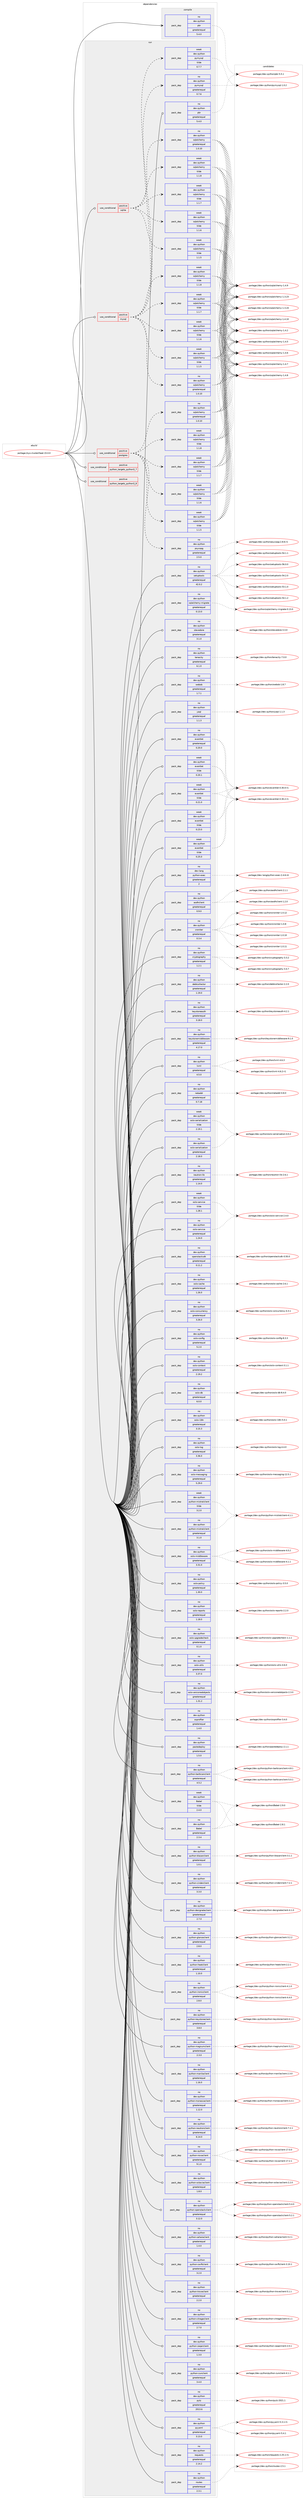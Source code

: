 digraph prolog {

# *************
# Graph options
# *************

newrank=true;
concentrate=true;
compound=true;
graph [rankdir=LR,fontname=Helvetica,fontsize=10,ranksep=1.5];#, ranksep=2.5, nodesep=0.2];
edge  [arrowhead=vee];
node  [fontname=Helvetica,fontsize=10];

# **********
# The ebuild
# **********

subgraph cluster_leftcol {
color=gray;
rank=same;
label=<<i>ebuild</i>>;
id [label="portage://sys-cluster/heat-15.0.0", color=red, width=4, href="../sys-cluster/heat-15.0.0.svg"];
}

# ****************
# The dependencies
# ****************

subgraph cluster_midcol {
color=gray;
label=<<i>dependencies</i>>;
subgraph cluster_compile {
fillcolor="#eeeeee";
style=filled;
label=<<i>compile</i>>;
# *** BEGIN UNKNOWN DEPENDENCY TYPE (TODO) ***
# id -> package_dependency(portage://sys-cluster/heat-15.0.0,install,no,app-admin,sudo,none,[,,],[],[])
# *** END UNKNOWN DEPENDENCY TYPE (TODO) ***

subgraph pack901 {
dependency1856 [label=<<TABLE BORDER="0" CELLBORDER="1" CELLSPACING="0" CELLPADDING="4" WIDTH="220"><TR><TD ROWSPAN="6" CELLPADDING="30">pack_dep</TD></TR><TR><TD WIDTH="110">no</TD></TR><TR><TD>dev-python</TD></TR><TR><TD>pbr</TD></TR><TR><TD>greaterequal</TD></TR><TR><TD>5.4.0</TD></TR></TABLE>>, shape=none, color=blue];
}
id:e -> dependency1856:w [weight=20,style="solid",arrowhead="vee"];
}
subgraph cluster_compileandrun {
fillcolor="#eeeeee";
style=filled;
label=<<i>compile and run</i>>;
}
subgraph cluster_run {
fillcolor="#eeeeee";
style=filled;
label=<<i>run</i>>;
subgraph cond926 {
dependency1857 [label=<<TABLE BORDER="0" CELLBORDER="1" CELLSPACING="0" CELLPADDING="4"><TR><TD ROWSPAN="3" CELLPADDING="10">use_conditional</TD></TR><TR><TD>positive</TD></TR><TR><TD>mysql</TD></TR></TABLE>>, shape=none, color=red];
subgraph pack902 {
dependency1858 [label=<<TABLE BORDER="0" CELLBORDER="1" CELLSPACING="0" CELLPADDING="4" WIDTH="220"><TR><TD ROWSPAN="6" CELLPADDING="30">pack_dep</TD></TR><TR><TD WIDTH="110">no</TD></TR><TR><TD>dev-python</TD></TR><TR><TD>pymysql</TD></TR><TR><TD>greaterequal</TD></TR><TR><TD>0.7.6</TD></TR></TABLE>>, shape=none, color=blue];
}
dependency1857:e -> dependency1858:w [weight=20,style="dashed",arrowhead="vee"];
subgraph pack903 {
dependency1859 [label=<<TABLE BORDER="0" CELLBORDER="1" CELLSPACING="0" CELLPADDING="4" WIDTH="220"><TR><TD ROWSPAN="6" CELLPADDING="30">pack_dep</TD></TR><TR><TD WIDTH="110">weak</TD></TR><TR><TD>dev-python</TD></TR><TR><TD>pymysql</TD></TR><TR><TD>tilde</TD></TR><TR><TD>0.7.7</TD></TR></TABLE>>, shape=none, color=blue];
}
dependency1857:e -> dependency1859:w [weight=20,style="dashed",arrowhead="vee"];
subgraph pack904 {
dependency1860 [label=<<TABLE BORDER="0" CELLBORDER="1" CELLSPACING="0" CELLPADDING="4" WIDTH="220"><TR><TD ROWSPAN="6" CELLPADDING="30">pack_dep</TD></TR><TR><TD WIDTH="110">no</TD></TR><TR><TD>dev-python</TD></TR><TR><TD>sqlalchemy</TD></TR><TR><TD>greaterequal</TD></TR><TR><TD>1.0.10</TD></TR></TABLE>>, shape=none, color=blue];
}
dependency1857:e -> dependency1860:w [weight=20,style="dashed",arrowhead="vee"];
subgraph pack905 {
dependency1861 [label=<<TABLE BORDER="0" CELLBORDER="1" CELLSPACING="0" CELLPADDING="4" WIDTH="220"><TR><TD ROWSPAN="6" CELLPADDING="30">pack_dep</TD></TR><TR><TD WIDTH="110">weak</TD></TR><TR><TD>dev-python</TD></TR><TR><TD>sqlalchemy</TD></TR><TR><TD>tilde</TD></TR><TR><TD>1.1.5</TD></TR></TABLE>>, shape=none, color=blue];
}
dependency1857:e -> dependency1861:w [weight=20,style="dashed",arrowhead="vee"];
subgraph pack906 {
dependency1862 [label=<<TABLE BORDER="0" CELLBORDER="1" CELLSPACING="0" CELLPADDING="4" WIDTH="220"><TR><TD ROWSPAN="6" CELLPADDING="30">pack_dep</TD></TR><TR><TD WIDTH="110">weak</TD></TR><TR><TD>dev-python</TD></TR><TR><TD>sqlalchemy</TD></TR><TR><TD>tilde</TD></TR><TR><TD>1.1.6</TD></TR></TABLE>>, shape=none, color=blue];
}
dependency1857:e -> dependency1862:w [weight=20,style="dashed",arrowhead="vee"];
subgraph pack907 {
dependency1863 [label=<<TABLE BORDER="0" CELLBORDER="1" CELLSPACING="0" CELLPADDING="4" WIDTH="220"><TR><TD ROWSPAN="6" CELLPADDING="30">pack_dep</TD></TR><TR><TD WIDTH="110">weak</TD></TR><TR><TD>dev-python</TD></TR><TR><TD>sqlalchemy</TD></TR><TR><TD>tilde</TD></TR><TR><TD>1.1.7</TD></TR></TABLE>>, shape=none, color=blue];
}
dependency1857:e -> dependency1863:w [weight=20,style="dashed",arrowhead="vee"];
subgraph pack908 {
dependency1864 [label=<<TABLE BORDER="0" CELLBORDER="1" CELLSPACING="0" CELLPADDING="4" WIDTH="220"><TR><TD ROWSPAN="6" CELLPADDING="30">pack_dep</TD></TR><TR><TD WIDTH="110">weak</TD></TR><TR><TD>dev-python</TD></TR><TR><TD>sqlalchemy</TD></TR><TR><TD>tilde</TD></TR><TR><TD>1.1.8</TD></TR></TABLE>>, shape=none, color=blue];
}
dependency1857:e -> dependency1864:w [weight=20,style="dashed",arrowhead="vee"];
}
id:e -> dependency1857:w [weight=20,style="solid",arrowhead="odot"];
subgraph cond927 {
dependency1865 [label=<<TABLE BORDER="0" CELLBORDER="1" CELLSPACING="0" CELLPADDING="4"><TR><TD ROWSPAN="3" CELLPADDING="10">use_conditional</TD></TR><TR><TD>positive</TD></TR><TR><TD>postgres</TD></TR></TABLE>>, shape=none, color=red];
subgraph pack909 {
dependency1866 [label=<<TABLE BORDER="0" CELLBORDER="1" CELLSPACING="0" CELLPADDING="4" WIDTH="220"><TR><TD ROWSPAN="6" CELLPADDING="30">pack_dep</TD></TR><TR><TD WIDTH="110">no</TD></TR><TR><TD>dev-python</TD></TR><TR><TD>psycopg</TD></TR><TR><TD>greaterequal</TD></TR><TR><TD>2.5.0</TD></TR></TABLE>>, shape=none, color=blue];
}
dependency1865:e -> dependency1866:w [weight=20,style="dashed",arrowhead="vee"];
subgraph pack910 {
dependency1867 [label=<<TABLE BORDER="0" CELLBORDER="1" CELLSPACING="0" CELLPADDING="4" WIDTH="220"><TR><TD ROWSPAN="6" CELLPADDING="30">pack_dep</TD></TR><TR><TD WIDTH="110">no</TD></TR><TR><TD>dev-python</TD></TR><TR><TD>sqlalchemy</TD></TR><TR><TD>greaterequal</TD></TR><TR><TD>1.0.10</TD></TR></TABLE>>, shape=none, color=blue];
}
dependency1865:e -> dependency1867:w [weight=20,style="dashed",arrowhead="vee"];
subgraph pack911 {
dependency1868 [label=<<TABLE BORDER="0" CELLBORDER="1" CELLSPACING="0" CELLPADDING="4" WIDTH="220"><TR><TD ROWSPAN="6" CELLPADDING="30">pack_dep</TD></TR><TR><TD WIDTH="110">weak</TD></TR><TR><TD>dev-python</TD></TR><TR><TD>sqlalchemy</TD></TR><TR><TD>tilde</TD></TR><TR><TD>1.1.5</TD></TR></TABLE>>, shape=none, color=blue];
}
dependency1865:e -> dependency1868:w [weight=20,style="dashed",arrowhead="vee"];
subgraph pack912 {
dependency1869 [label=<<TABLE BORDER="0" CELLBORDER="1" CELLSPACING="0" CELLPADDING="4" WIDTH="220"><TR><TD ROWSPAN="6" CELLPADDING="30">pack_dep</TD></TR><TR><TD WIDTH="110">weak</TD></TR><TR><TD>dev-python</TD></TR><TR><TD>sqlalchemy</TD></TR><TR><TD>tilde</TD></TR><TR><TD>1.1.6</TD></TR></TABLE>>, shape=none, color=blue];
}
dependency1865:e -> dependency1869:w [weight=20,style="dashed",arrowhead="vee"];
subgraph pack913 {
dependency1870 [label=<<TABLE BORDER="0" CELLBORDER="1" CELLSPACING="0" CELLPADDING="4" WIDTH="220"><TR><TD ROWSPAN="6" CELLPADDING="30">pack_dep</TD></TR><TR><TD WIDTH="110">weak</TD></TR><TR><TD>dev-python</TD></TR><TR><TD>sqlalchemy</TD></TR><TR><TD>tilde</TD></TR><TR><TD>1.1.7</TD></TR></TABLE>>, shape=none, color=blue];
}
dependency1865:e -> dependency1870:w [weight=20,style="dashed",arrowhead="vee"];
subgraph pack914 {
dependency1871 [label=<<TABLE BORDER="0" CELLBORDER="1" CELLSPACING="0" CELLPADDING="4" WIDTH="220"><TR><TD ROWSPAN="6" CELLPADDING="30">pack_dep</TD></TR><TR><TD WIDTH="110">weak</TD></TR><TR><TD>dev-python</TD></TR><TR><TD>sqlalchemy</TD></TR><TR><TD>tilde</TD></TR><TR><TD>1.1.8</TD></TR></TABLE>>, shape=none, color=blue];
}
dependency1865:e -> dependency1871:w [weight=20,style="dashed",arrowhead="vee"];
}
id:e -> dependency1865:w [weight=20,style="solid",arrowhead="odot"];
subgraph cond928 {
dependency1872 [label=<<TABLE BORDER="0" CELLBORDER="1" CELLSPACING="0" CELLPADDING="4"><TR><TD ROWSPAN="3" CELLPADDING="10">use_conditional</TD></TR><TR><TD>positive</TD></TR><TR><TD>python_targets_python3_7</TD></TR></TABLE>>, shape=none, color=red];
# *** BEGIN UNKNOWN DEPENDENCY TYPE (TODO) ***
# dependency1872 -> package_dependency(portage://sys-cluster/heat-15.0.0,run,no,dev-lang,python,none,[,,],[slot(3.7)],[])
# *** END UNKNOWN DEPENDENCY TYPE (TODO) ***

}
id:e -> dependency1872:w [weight=20,style="solid",arrowhead="odot"];
subgraph cond929 {
dependency1873 [label=<<TABLE BORDER="0" CELLBORDER="1" CELLSPACING="0" CELLPADDING="4"><TR><TD ROWSPAN="3" CELLPADDING="10">use_conditional</TD></TR><TR><TD>positive</TD></TR><TR><TD>python_targets_python3_8</TD></TR></TABLE>>, shape=none, color=red];
# *** BEGIN UNKNOWN DEPENDENCY TYPE (TODO) ***
# dependency1873 -> package_dependency(portage://sys-cluster/heat-15.0.0,run,no,dev-lang,python,none,[,,],[slot(3.8)],[])
# *** END UNKNOWN DEPENDENCY TYPE (TODO) ***

}
id:e -> dependency1873:w [weight=20,style="solid",arrowhead="odot"];
subgraph cond930 {
dependency1874 [label=<<TABLE BORDER="0" CELLBORDER="1" CELLSPACING="0" CELLPADDING="4"><TR><TD ROWSPAN="3" CELLPADDING="10">use_conditional</TD></TR><TR><TD>positive</TD></TR><TR><TD>sqlite</TD></TR></TABLE>>, shape=none, color=red];
subgraph pack915 {
dependency1875 [label=<<TABLE BORDER="0" CELLBORDER="1" CELLSPACING="0" CELLPADDING="4" WIDTH="220"><TR><TD ROWSPAN="6" CELLPADDING="30">pack_dep</TD></TR><TR><TD WIDTH="110">no</TD></TR><TR><TD>dev-python</TD></TR><TR><TD>sqlalchemy</TD></TR><TR><TD>greaterequal</TD></TR><TR><TD>1.0.10</TD></TR></TABLE>>, shape=none, color=blue];
}
dependency1874:e -> dependency1875:w [weight=20,style="dashed",arrowhead="vee"];
subgraph pack916 {
dependency1876 [label=<<TABLE BORDER="0" CELLBORDER="1" CELLSPACING="0" CELLPADDING="4" WIDTH="220"><TR><TD ROWSPAN="6" CELLPADDING="30">pack_dep</TD></TR><TR><TD WIDTH="110">weak</TD></TR><TR><TD>dev-python</TD></TR><TR><TD>sqlalchemy</TD></TR><TR><TD>tilde</TD></TR><TR><TD>1.1.5</TD></TR></TABLE>>, shape=none, color=blue];
}
dependency1874:e -> dependency1876:w [weight=20,style="dashed",arrowhead="vee"];
subgraph pack917 {
dependency1877 [label=<<TABLE BORDER="0" CELLBORDER="1" CELLSPACING="0" CELLPADDING="4" WIDTH="220"><TR><TD ROWSPAN="6" CELLPADDING="30">pack_dep</TD></TR><TR><TD WIDTH="110">weak</TD></TR><TR><TD>dev-python</TD></TR><TR><TD>sqlalchemy</TD></TR><TR><TD>tilde</TD></TR><TR><TD>1.1.6</TD></TR></TABLE>>, shape=none, color=blue];
}
dependency1874:e -> dependency1877:w [weight=20,style="dashed",arrowhead="vee"];
subgraph pack918 {
dependency1878 [label=<<TABLE BORDER="0" CELLBORDER="1" CELLSPACING="0" CELLPADDING="4" WIDTH="220"><TR><TD ROWSPAN="6" CELLPADDING="30">pack_dep</TD></TR><TR><TD WIDTH="110">weak</TD></TR><TR><TD>dev-python</TD></TR><TR><TD>sqlalchemy</TD></TR><TR><TD>tilde</TD></TR><TR><TD>1.1.7</TD></TR></TABLE>>, shape=none, color=blue];
}
dependency1874:e -> dependency1878:w [weight=20,style="dashed",arrowhead="vee"];
subgraph pack919 {
dependency1879 [label=<<TABLE BORDER="0" CELLBORDER="1" CELLSPACING="0" CELLPADDING="4" WIDTH="220"><TR><TD ROWSPAN="6" CELLPADDING="30">pack_dep</TD></TR><TR><TD WIDTH="110">weak</TD></TR><TR><TD>dev-python</TD></TR><TR><TD>sqlalchemy</TD></TR><TR><TD>tilde</TD></TR><TR><TD>1.1.8</TD></TR></TABLE>>, shape=none, color=blue];
}
dependency1874:e -> dependency1879:w [weight=20,style="dashed",arrowhead="vee"];
}
id:e -> dependency1874:w [weight=20,style="solid",arrowhead="odot"];
# *** BEGIN UNKNOWN DEPENDENCY TYPE (TODO) ***
# id -> package_dependency(portage://sys-cluster/heat-15.0.0,run,no,acct-group,heat,none,[,,],[],[])
# *** END UNKNOWN DEPENDENCY TYPE (TODO) ***

# *** BEGIN UNKNOWN DEPENDENCY TYPE (TODO) ***
# id -> package_dependency(portage://sys-cluster/heat-15.0.0,run,no,acct-user,heat,none,[,,],[],[])
# *** END UNKNOWN DEPENDENCY TYPE (TODO) ***

subgraph pack920 {
dependency1880 [label=<<TABLE BORDER="0" CELLBORDER="1" CELLSPACING="0" CELLPADDING="4" WIDTH="220"><TR><TD ROWSPAN="6" CELLPADDING="30">pack_dep</TD></TR><TR><TD WIDTH="110">no</TD></TR><TR><TD>dev-lang</TD></TR><TR><TD>python-exec</TD></TR><TR><TD>greaterequal</TD></TR><TR><TD>2</TD></TR></TABLE>>, shape=none, color=blue];
}
id:e -> dependency1880:w [weight=20,style="solid",arrowhead="odot"];
subgraph pack921 {
dependency1881 [label=<<TABLE BORDER="0" CELLBORDER="1" CELLSPACING="0" CELLPADDING="4" WIDTH="220"><TR><TD ROWSPAN="6" CELLPADDING="30">pack_dep</TD></TR><TR><TD WIDTH="110">no</TD></TR><TR><TD>dev-python</TD></TR><TR><TD>Babel</TD></TR><TR><TD>greaterequal</TD></TR><TR><TD>2.3.4</TD></TR></TABLE>>, shape=none, color=blue];
}
id:e -> dependency1881:w [weight=20,style="solid",arrowhead="odot"];
subgraph pack922 {
dependency1882 [label=<<TABLE BORDER="0" CELLBORDER="1" CELLSPACING="0" CELLPADDING="4" WIDTH="220"><TR><TD ROWSPAN="6" CELLPADDING="30">pack_dep</TD></TR><TR><TD WIDTH="110">no</TD></TR><TR><TD>dev-python</TD></TR><TR><TD>aodhclient</TD></TR><TR><TD>greaterequal</TD></TR><TR><TD>0.9.0</TD></TR></TABLE>>, shape=none, color=blue];
}
id:e -> dependency1882:w [weight=20,style="solid",arrowhead="odot"];
subgraph pack923 {
dependency1883 [label=<<TABLE BORDER="0" CELLBORDER="1" CELLSPACING="0" CELLPADDING="4" WIDTH="220"><TR><TD ROWSPAN="6" CELLPADDING="30">pack_dep</TD></TR><TR><TD WIDTH="110">no</TD></TR><TR><TD>dev-python</TD></TR><TR><TD>croniter</TD></TR><TR><TD>greaterequal</TD></TR><TR><TD>0.3.4</TD></TR></TABLE>>, shape=none, color=blue];
}
id:e -> dependency1883:w [weight=20,style="solid",arrowhead="odot"];
subgraph pack924 {
dependency1884 [label=<<TABLE BORDER="0" CELLBORDER="1" CELLSPACING="0" CELLPADDING="4" WIDTH="220"><TR><TD ROWSPAN="6" CELLPADDING="30">pack_dep</TD></TR><TR><TD WIDTH="110">no</TD></TR><TR><TD>dev-python</TD></TR><TR><TD>cryptography</TD></TR><TR><TD>greaterequal</TD></TR><TR><TD>1.2.1</TD></TR></TABLE>>, shape=none, color=blue];
}
id:e -> dependency1884:w [weight=20,style="solid",arrowhead="odot"];
subgraph pack925 {
dependency1885 [label=<<TABLE BORDER="0" CELLBORDER="1" CELLSPACING="0" CELLPADDING="4" WIDTH="220"><TR><TD ROWSPAN="6" CELLPADDING="30">pack_dep</TD></TR><TR><TD WIDTH="110">no</TD></TR><TR><TD>dev-python</TD></TR><TR><TD>debtcollector</TD></TR><TR><TD>greaterequal</TD></TR><TR><TD>1.19.0</TD></TR></TABLE>>, shape=none, color=blue];
}
id:e -> dependency1885:w [weight=20,style="solid",arrowhead="odot"];
subgraph pack926 {
dependency1886 [label=<<TABLE BORDER="0" CELLBORDER="1" CELLSPACING="0" CELLPADDING="4" WIDTH="220"><TR><TD ROWSPAN="6" CELLPADDING="30">pack_dep</TD></TR><TR><TD WIDTH="110">no</TD></TR><TR><TD>dev-python</TD></TR><TR><TD>eventlet</TD></TR><TR><TD>greaterequal</TD></TR><TR><TD>0.20.0</TD></TR></TABLE>>, shape=none, color=blue];
}
id:e -> dependency1886:w [weight=20,style="solid",arrowhead="odot"];
subgraph pack927 {
dependency1887 [label=<<TABLE BORDER="0" CELLBORDER="1" CELLSPACING="0" CELLPADDING="4" WIDTH="220"><TR><TD ROWSPAN="6" CELLPADDING="30">pack_dep</TD></TR><TR><TD WIDTH="110">no</TD></TR><TR><TD>dev-python</TD></TR><TR><TD>keystoneauth</TD></TR><TR><TD>greaterequal</TD></TR><TR><TD>3.18.0</TD></TR></TABLE>>, shape=none, color=blue];
}
id:e -> dependency1887:w [weight=20,style="solid",arrowhead="odot"];
subgraph pack928 {
dependency1888 [label=<<TABLE BORDER="0" CELLBORDER="1" CELLSPACING="0" CELLPADDING="4" WIDTH="220"><TR><TD ROWSPAN="6" CELLPADDING="30">pack_dep</TD></TR><TR><TD WIDTH="110">no</TD></TR><TR><TD>dev-python</TD></TR><TR><TD>keystonemiddleware</TD></TR><TR><TD>greaterequal</TD></TR><TR><TD>4.17.0</TD></TR></TABLE>>, shape=none, color=blue];
}
id:e -> dependency1888:w [weight=20,style="solid",arrowhead="odot"];
subgraph pack929 {
dependency1889 [label=<<TABLE BORDER="0" CELLBORDER="1" CELLSPACING="0" CELLPADDING="4" WIDTH="220"><TR><TD ROWSPAN="6" CELLPADDING="30">pack_dep</TD></TR><TR><TD WIDTH="110">no</TD></TR><TR><TD>dev-python</TD></TR><TR><TD>lxml</TD></TR><TR><TD>greaterequal</TD></TR><TR><TD>4.5.0</TD></TR></TABLE>>, shape=none, color=blue];
}
id:e -> dependency1889:w [weight=20,style="solid",arrowhead="odot"];
subgraph pack930 {
dependency1890 [label=<<TABLE BORDER="0" CELLBORDER="1" CELLSPACING="0" CELLPADDING="4" WIDTH="220"><TR><TD ROWSPAN="6" CELLPADDING="30">pack_dep</TD></TR><TR><TD WIDTH="110">no</TD></TR><TR><TD>dev-python</TD></TR><TR><TD>netaddr</TD></TR><TR><TD>greaterequal</TD></TR><TR><TD>0.7.18</TD></TR></TABLE>>, shape=none, color=blue];
}
id:e -> dependency1890:w [weight=20,style="solid",arrowhead="odot"];
subgraph pack931 {
dependency1891 [label=<<TABLE BORDER="0" CELLBORDER="1" CELLSPACING="0" CELLPADDING="4" WIDTH="220"><TR><TD ROWSPAN="6" CELLPADDING="30">pack_dep</TD></TR><TR><TD WIDTH="110">no</TD></TR><TR><TD>dev-python</TD></TR><TR><TD>neutron-lib</TD></TR><TR><TD>greaterequal</TD></TR><TR><TD>1.14.0</TD></TR></TABLE>>, shape=none, color=blue];
}
id:e -> dependency1891:w [weight=20,style="solid",arrowhead="odot"];
subgraph pack932 {
dependency1892 [label=<<TABLE BORDER="0" CELLBORDER="1" CELLSPACING="0" CELLPADDING="4" WIDTH="220"><TR><TD ROWSPAN="6" CELLPADDING="30">pack_dep</TD></TR><TR><TD WIDTH="110">no</TD></TR><TR><TD>dev-python</TD></TR><TR><TD>openstacksdk</TD></TR><TR><TD>greaterequal</TD></TR><TR><TD>0.11.2</TD></TR></TABLE>>, shape=none, color=blue];
}
id:e -> dependency1892:w [weight=20,style="solid",arrowhead="odot"];
subgraph pack933 {
dependency1893 [label=<<TABLE BORDER="0" CELLBORDER="1" CELLSPACING="0" CELLPADDING="4" WIDTH="220"><TR><TD ROWSPAN="6" CELLPADDING="30">pack_dep</TD></TR><TR><TD WIDTH="110">no</TD></TR><TR><TD>dev-python</TD></TR><TR><TD>oslo-cache</TD></TR><TR><TD>greaterequal</TD></TR><TR><TD>1.26.0</TD></TR></TABLE>>, shape=none, color=blue];
}
id:e -> dependency1893:w [weight=20,style="solid",arrowhead="odot"];
subgraph pack934 {
dependency1894 [label=<<TABLE BORDER="0" CELLBORDER="1" CELLSPACING="0" CELLPADDING="4" WIDTH="220"><TR><TD ROWSPAN="6" CELLPADDING="30">pack_dep</TD></TR><TR><TD WIDTH="110">no</TD></TR><TR><TD>dev-python</TD></TR><TR><TD>oslo-concurrency</TD></TR><TR><TD>greaterequal</TD></TR><TR><TD>3.26.0</TD></TR></TABLE>>, shape=none, color=blue];
}
id:e -> dependency1894:w [weight=20,style="solid",arrowhead="odot"];
subgraph pack935 {
dependency1895 [label=<<TABLE BORDER="0" CELLBORDER="1" CELLSPACING="0" CELLPADDING="4" WIDTH="220"><TR><TD ROWSPAN="6" CELLPADDING="30">pack_dep</TD></TR><TR><TD WIDTH="110">no</TD></TR><TR><TD>dev-python</TD></TR><TR><TD>oslo-config</TD></TR><TR><TD>greaterequal</TD></TR><TR><TD>5.2.0</TD></TR></TABLE>>, shape=none, color=blue];
}
id:e -> dependency1895:w [weight=20,style="solid",arrowhead="odot"];
subgraph pack936 {
dependency1896 [label=<<TABLE BORDER="0" CELLBORDER="1" CELLSPACING="0" CELLPADDING="4" WIDTH="220"><TR><TD ROWSPAN="6" CELLPADDING="30">pack_dep</TD></TR><TR><TD WIDTH="110">no</TD></TR><TR><TD>dev-python</TD></TR><TR><TD>oslo-context</TD></TR><TR><TD>greaterequal</TD></TR><TR><TD>2.19.2</TD></TR></TABLE>>, shape=none, color=blue];
}
id:e -> dependency1896:w [weight=20,style="solid",arrowhead="odot"];
subgraph pack937 {
dependency1897 [label=<<TABLE BORDER="0" CELLBORDER="1" CELLSPACING="0" CELLPADDING="4" WIDTH="220"><TR><TD ROWSPAN="6" CELLPADDING="30">pack_dep</TD></TR><TR><TD WIDTH="110">no</TD></TR><TR><TD>dev-python</TD></TR><TR><TD>oslo-db</TD></TR><TR><TD>greaterequal</TD></TR><TR><TD>6.0.0</TD></TR></TABLE>>, shape=none, color=blue];
}
id:e -> dependency1897:w [weight=20,style="solid",arrowhead="odot"];
subgraph pack938 {
dependency1898 [label=<<TABLE BORDER="0" CELLBORDER="1" CELLSPACING="0" CELLPADDING="4" WIDTH="220"><TR><TD ROWSPAN="6" CELLPADDING="30">pack_dep</TD></TR><TR><TD WIDTH="110">no</TD></TR><TR><TD>dev-python</TD></TR><TR><TD>oslo-i18n</TD></TR><TR><TD>greaterequal</TD></TR><TR><TD>3.15.3</TD></TR></TABLE>>, shape=none, color=blue];
}
id:e -> dependency1898:w [weight=20,style="solid",arrowhead="odot"];
subgraph pack939 {
dependency1899 [label=<<TABLE BORDER="0" CELLBORDER="1" CELLSPACING="0" CELLPADDING="4" WIDTH="220"><TR><TD ROWSPAN="6" CELLPADDING="30">pack_dep</TD></TR><TR><TD WIDTH="110">no</TD></TR><TR><TD>dev-python</TD></TR><TR><TD>oslo-log</TD></TR><TR><TD>greaterequal</TD></TR><TR><TD>3.36.0</TD></TR></TABLE>>, shape=none, color=blue];
}
id:e -> dependency1899:w [weight=20,style="solid",arrowhead="odot"];
subgraph pack940 {
dependency1900 [label=<<TABLE BORDER="0" CELLBORDER="1" CELLSPACING="0" CELLPADDING="4" WIDTH="220"><TR><TD ROWSPAN="6" CELLPADDING="30">pack_dep</TD></TR><TR><TD WIDTH="110">no</TD></TR><TR><TD>dev-python</TD></TR><TR><TD>oslo-messaging</TD></TR><TR><TD>greaterequal</TD></TR><TR><TD>5.29.0</TD></TR></TABLE>>, shape=none, color=blue];
}
id:e -> dependency1900:w [weight=20,style="solid",arrowhead="odot"];
subgraph pack941 {
dependency1901 [label=<<TABLE BORDER="0" CELLBORDER="1" CELLSPACING="0" CELLPADDING="4" WIDTH="220"><TR><TD ROWSPAN="6" CELLPADDING="30">pack_dep</TD></TR><TR><TD WIDTH="110">no</TD></TR><TR><TD>dev-python</TD></TR><TR><TD>oslo-middleware</TD></TR><TR><TD>greaterequal</TD></TR><TR><TD>3.31.0</TD></TR></TABLE>>, shape=none, color=blue];
}
id:e -> dependency1901:w [weight=20,style="solid",arrowhead="odot"];
subgraph pack942 {
dependency1902 [label=<<TABLE BORDER="0" CELLBORDER="1" CELLSPACING="0" CELLPADDING="4" WIDTH="220"><TR><TD ROWSPAN="6" CELLPADDING="30">pack_dep</TD></TR><TR><TD WIDTH="110">no</TD></TR><TR><TD>dev-python</TD></TR><TR><TD>oslo-policy</TD></TR><TR><TD>greaterequal</TD></TR><TR><TD>1.30.0</TD></TR></TABLE>>, shape=none, color=blue];
}
id:e -> dependency1902:w [weight=20,style="solid",arrowhead="odot"];
subgraph pack943 {
dependency1903 [label=<<TABLE BORDER="0" CELLBORDER="1" CELLSPACING="0" CELLPADDING="4" WIDTH="220"><TR><TD ROWSPAN="6" CELLPADDING="30">pack_dep</TD></TR><TR><TD WIDTH="110">no</TD></TR><TR><TD>dev-python</TD></TR><TR><TD>oslo-reports</TD></TR><TR><TD>greaterequal</TD></TR><TR><TD>1.18.0</TD></TR></TABLE>>, shape=none, color=blue];
}
id:e -> dependency1903:w [weight=20,style="solid",arrowhead="odot"];
subgraph pack944 {
dependency1904 [label=<<TABLE BORDER="0" CELLBORDER="1" CELLSPACING="0" CELLPADDING="4" WIDTH="220"><TR><TD ROWSPAN="6" CELLPADDING="30">pack_dep</TD></TR><TR><TD WIDTH="110">no</TD></TR><TR><TD>dev-python</TD></TR><TR><TD>oslo-serialization</TD></TR><TR><TD>greaterequal</TD></TR><TR><TD>2.18.0</TD></TR></TABLE>>, shape=none, color=blue];
}
id:e -> dependency1904:w [weight=20,style="solid",arrowhead="odot"];
subgraph pack945 {
dependency1905 [label=<<TABLE BORDER="0" CELLBORDER="1" CELLSPACING="0" CELLPADDING="4" WIDTH="220"><TR><TD ROWSPAN="6" CELLPADDING="30">pack_dep</TD></TR><TR><TD WIDTH="110">no</TD></TR><TR><TD>dev-python</TD></TR><TR><TD>oslo-service</TD></TR><TR><TD>greaterequal</TD></TR><TR><TD>1.24.0</TD></TR></TABLE>>, shape=none, color=blue];
}
id:e -> dependency1905:w [weight=20,style="solid",arrowhead="odot"];
subgraph pack946 {
dependency1906 [label=<<TABLE BORDER="0" CELLBORDER="1" CELLSPACING="0" CELLPADDING="4" WIDTH="220"><TR><TD ROWSPAN="6" CELLPADDING="30">pack_dep</TD></TR><TR><TD WIDTH="110">no</TD></TR><TR><TD>dev-python</TD></TR><TR><TD>oslo-upgradecheck</TD></TR><TR><TD>greaterequal</TD></TR><TR><TD>0.1.0</TD></TR></TABLE>>, shape=none, color=blue];
}
id:e -> dependency1906:w [weight=20,style="solid",arrowhead="odot"];
subgraph pack947 {
dependency1907 [label=<<TABLE BORDER="0" CELLBORDER="1" CELLSPACING="0" CELLPADDING="4" WIDTH="220"><TR><TD ROWSPAN="6" CELLPADDING="30">pack_dep</TD></TR><TR><TD WIDTH="110">no</TD></TR><TR><TD>dev-python</TD></TR><TR><TD>oslo-utils</TD></TR><TR><TD>greaterequal</TD></TR><TR><TD>3.37.0</TD></TR></TABLE>>, shape=none, color=blue];
}
id:e -> dependency1907:w [weight=20,style="solid",arrowhead="odot"];
subgraph pack948 {
dependency1908 [label=<<TABLE BORDER="0" CELLBORDER="1" CELLSPACING="0" CELLPADDING="4" WIDTH="220"><TR><TD ROWSPAN="6" CELLPADDING="30">pack_dep</TD></TR><TR><TD WIDTH="110">no</TD></TR><TR><TD>dev-python</TD></TR><TR><TD>oslo-versionedobjects</TD></TR><TR><TD>greaterequal</TD></TR><TR><TD>1.31.2</TD></TR></TABLE>>, shape=none, color=blue];
}
id:e -> dependency1908:w [weight=20,style="solid",arrowhead="odot"];
subgraph pack949 {
dependency1909 [label=<<TABLE BORDER="0" CELLBORDER="1" CELLSPACING="0" CELLPADDING="4" WIDTH="220"><TR><TD ROWSPAN="6" CELLPADDING="30">pack_dep</TD></TR><TR><TD WIDTH="110">no</TD></TR><TR><TD>dev-python</TD></TR><TR><TD>osprofiler</TD></TR><TR><TD>greaterequal</TD></TR><TR><TD>1.4.0</TD></TR></TABLE>>, shape=none, color=blue];
}
id:e -> dependency1909:w [weight=20,style="solid",arrowhead="odot"];
subgraph pack950 {
dependency1910 [label=<<TABLE BORDER="0" CELLBORDER="1" CELLSPACING="0" CELLPADDING="4" WIDTH="220"><TR><TD ROWSPAN="6" CELLPADDING="30">pack_dep</TD></TR><TR><TD WIDTH="110">no</TD></TR><TR><TD>dev-python</TD></TR><TR><TD>pastedeploy</TD></TR><TR><TD>greaterequal</TD></TR><TR><TD>1.5.0</TD></TR></TABLE>>, shape=none, color=blue];
}
id:e -> dependency1910:w [weight=20,style="solid",arrowhead="odot"];
subgraph pack951 {
dependency1911 [label=<<TABLE BORDER="0" CELLBORDER="1" CELLSPACING="0" CELLPADDING="4" WIDTH="220"><TR><TD ROWSPAN="6" CELLPADDING="30">pack_dep</TD></TR><TR><TD WIDTH="110">no</TD></TR><TR><TD>dev-python</TD></TR><TR><TD>pbr</TD></TR><TR><TD>greaterequal</TD></TR><TR><TD>5.4.0</TD></TR></TABLE>>, shape=none, color=blue];
}
id:e -> dependency1911:w [weight=20,style="solid",arrowhead="odot"];
subgraph pack952 {
dependency1912 [label=<<TABLE BORDER="0" CELLBORDER="1" CELLSPACING="0" CELLPADDING="4" WIDTH="220"><TR><TD ROWSPAN="6" CELLPADDING="30">pack_dep</TD></TR><TR><TD WIDTH="110">no</TD></TR><TR><TD>dev-python</TD></TR><TR><TD>python-barbicanclient</TD></TR><TR><TD>greaterequal</TD></TR><TR><TD>4.5.2</TD></TR></TABLE>>, shape=none, color=blue];
}
id:e -> dependency1912:w [weight=20,style="solid",arrowhead="odot"];
subgraph pack953 {
dependency1913 [label=<<TABLE BORDER="0" CELLBORDER="1" CELLSPACING="0" CELLPADDING="4" WIDTH="220"><TR><TD ROWSPAN="6" CELLPADDING="30">pack_dep</TD></TR><TR><TD WIDTH="110">no</TD></TR><TR><TD>dev-python</TD></TR><TR><TD>python-blazarclient</TD></TR><TR><TD>greaterequal</TD></TR><TR><TD>1.0.1</TD></TR></TABLE>>, shape=none, color=blue];
}
id:e -> dependency1913:w [weight=20,style="solid",arrowhead="odot"];
subgraph pack954 {
dependency1914 [label=<<TABLE BORDER="0" CELLBORDER="1" CELLSPACING="0" CELLPADDING="4" WIDTH="220"><TR><TD ROWSPAN="6" CELLPADDING="30">pack_dep</TD></TR><TR><TD WIDTH="110">no</TD></TR><TR><TD>dev-python</TD></TR><TR><TD>python-cinderclient</TD></TR><TR><TD>greaterequal</TD></TR><TR><TD>3.3.0</TD></TR></TABLE>>, shape=none, color=blue];
}
id:e -> dependency1914:w [weight=20,style="solid",arrowhead="odot"];
subgraph pack955 {
dependency1915 [label=<<TABLE BORDER="0" CELLBORDER="1" CELLSPACING="0" CELLPADDING="4" WIDTH="220"><TR><TD ROWSPAN="6" CELLPADDING="30">pack_dep</TD></TR><TR><TD WIDTH="110">no</TD></TR><TR><TD>dev-python</TD></TR><TR><TD>python-designateclient</TD></TR><TR><TD>greaterequal</TD></TR><TR><TD>2.7.0</TD></TR></TABLE>>, shape=none, color=blue];
}
id:e -> dependency1915:w [weight=20,style="solid",arrowhead="odot"];
subgraph pack956 {
dependency1916 [label=<<TABLE BORDER="0" CELLBORDER="1" CELLSPACING="0" CELLPADDING="4" WIDTH="220"><TR><TD ROWSPAN="6" CELLPADDING="30">pack_dep</TD></TR><TR><TD WIDTH="110">no</TD></TR><TR><TD>dev-python</TD></TR><TR><TD>python-glanceclient</TD></TR><TR><TD>greaterequal</TD></TR><TR><TD>2.8.0</TD></TR></TABLE>>, shape=none, color=blue];
}
id:e -> dependency1916:w [weight=20,style="solid",arrowhead="odot"];
subgraph pack957 {
dependency1917 [label=<<TABLE BORDER="0" CELLBORDER="1" CELLSPACING="0" CELLPADDING="4" WIDTH="220"><TR><TD ROWSPAN="6" CELLPADDING="30">pack_dep</TD></TR><TR><TD WIDTH="110">no</TD></TR><TR><TD>dev-python</TD></TR><TR><TD>python-heatclient</TD></TR><TR><TD>greaterequal</TD></TR><TR><TD>1.10.0</TD></TR></TABLE>>, shape=none, color=blue];
}
id:e -> dependency1917:w [weight=20,style="solid",arrowhead="odot"];
subgraph pack958 {
dependency1918 [label=<<TABLE BORDER="0" CELLBORDER="1" CELLSPACING="0" CELLPADDING="4" WIDTH="220"><TR><TD ROWSPAN="6" CELLPADDING="30">pack_dep</TD></TR><TR><TD WIDTH="110">no</TD></TR><TR><TD>dev-python</TD></TR><TR><TD>python-ironicclient</TD></TR><TR><TD>greaterequal</TD></TR><TR><TD>2.8.0</TD></TR></TABLE>>, shape=none, color=blue];
}
id:e -> dependency1918:w [weight=20,style="solid",arrowhead="odot"];
subgraph pack959 {
dependency1919 [label=<<TABLE BORDER="0" CELLBORDER="1" CELLSPACING="0" CELLPADDING="4" WIDTH="220"><TR><TD ROWSPAN="6" CELLPADDING="30">pack_dep</TD></TR><TR><TD WIDTH="110">no</TD></TR><TR><TD>dev-python</TD></TR><TR><TD>python-keystoneclient</TD></TR><TR><TD>greaterequal</TD></TR><TR><TD>3.8.0</TD></TR></TABLE>>, shape=none, color=blue];
}
id:e -> dependency1919:w [weight=20,style="solid",arrowhead="odot"];
subgraph pack960 {
dependency1920 [label=<<TABLE BORDER="0" CELLBORDER="1" CELLSPACING="0" CELLPADDING="4" WIDTH="220"><TR><TD ROWSPAN="6" CELLPADDING="30">pack_dep</TD></TR><TR><TD WIDTH="110">no</TD></TR><TR><TD>dev-python</TD></TR><TR><TD>python-magnumclient</TD></TR><TR><TD>greaterequal</TD></TR><TR><TD>2.3.0</TD></TR></TABLE>>, shape=none, color=blue];
}
id:e -> dependency1920:w [weight=20,style="solid",arrowhead="odot"];
subgraph pack961 {
dependency1921 [label=<<TABLE BORDER="0" CELLBORDER="1" CELLSPACING="0" CELLPADDING="4" WIDTH="220"><TR><TD ROWSPAN="6" CELLPADDING="30">pack_dep</TD></TR><TR><TD WIDTH="110">no</TD></TR><TR><TD>dev-python</TD></TR><TR><TD>python-manilaclient</TD></TR><TR><TD>greaterequal</TD></TR><TR><TD>1.16.0</TD></TR></TABLE>>, shape=none, color=blue];
}
id:e -> dependency1921:w [weight=20,style="solid",arrowhead="odot"];
subgraph pack962 {
dependency1922 [label=<<TABLE BORDER="0" CELLBORDER="1" CELLSPACING="0" CELLPADDING="4" WIDTH="220"><TR><TD ROWSPAN="6" CELLPADDING="30">pack_dep</TD></TR><TR><TD WIDTH="110">no</TD></TR><TR><TD>dev-python</TD></TR><TR><TD>python-mistralclient</TD></TR><TR><TD>greaterequal</TD></TR><TR><TD>3.1.0</TD></TR></TABLE>>, shape=none, color=blue];
}
id:e -> dependency1922:w [weight=20,style="solid",arrowhead="odot"];
subgraph pack963 {
dependency1923 [label=<<TABLE BORDER="0" CELLBORDER="1" CELLSPACING="0" CELLPADDING="4" WIDTH="220"><TR><TD ROWSPAN="6" CELLPADDING="30">pack_dep</TD></TR><TR><TD WIDTH="110">no</TD></TR><TR><TD>dev-python</TD></TR><TR><TD>python-monascaclient</TD></TR><TR><TD>greaterequal</TD></TR><TR><TD>1.12.0</TD></TR></TABLE>>, shape=none, color=blue];
}
id:e -> dependency1923:w [weight=20,style="solid",arrowhead="odot"];
subgraph pack964 {
dependency1924 [label=<<TABLE BORDER="0" CELLBORDER="1" CELLSPACING="0" CELLPADDING="4" WIDTH="220"><TR><TD ROWSPAN="6" CELLPADDING="30">pack_dep</TD></TR><TR><TD WIDTH="110">no</TD></TR><TR><TD>dev-python</TD></TR><TR><TD>python-neutronclient</TD></TR><TR><TD>greaterequal</TD></TR><TR><TD>6.14.0</TD></TR></TABLE>>, shape=none, color=blue];
}
id:e -> dependency1924:w [weight=20,style="solid",arrowhead="odot"];
subgraph pack965 {
dependency1925 [label=<<TABLE BORDER="0" CELLBORDER="1" CELLSPACING="0" CELLPADDING="4" WIDTH="220"><TR><TD ROWSPAN="6" CELLPADDING="30">pack_dep</TD></TR><TR><TD WIDTH="110">no</TD></TR><TR><TD>dev-python</TD></TR><TR><TD>python-novaclient</TD></TR><TR><TD>greaterequal</TD></TR><TR><TD>9.1.0</TD></TR></TABLE>>, shape=none, color=blue];
}
id:e -> dependency1925:w [weight=20,style="solid",arrowhead="odot"];
subgraph pack966 {
dependency1926 [label=<<TABLE BORDER="0" CELLBORDER="1" CELLSPACING="0" CELLPADDING="4" WIDTH="220"><TR><TD ROWSPAN="6" CELLPADDING="30">pack_dep</TD></TR><TR><TD WIDTH="110">no</TD></TR><TR><TD>dev-python</TD></TR><TR><TD>python-octaviaclient</TD></TR><TR><TD>greaterequal</TD></TR><TR><TD>1.8.0</TD></TR></TABLE>>, shape=none, color=blue];
}
id:e -> dependency1926:w [weight=20,style="solid",arrowhead="odot"];
subgraph pack967 {
dependency1927 [label=<<TABLE BORDER="0" CELLBORDER="1" CELLSPACING="0" CELLPADDING="4" WIDTH="220"><TR><TD ROWSPAN="6" CELLPADDING="30">pack_dep</TD></TR><TR><TD WIDTH="110">no</TD></TR><TR><TD>dev-python</TD></TR><TR><TD>python-openstackclient</TD></TR><TR><TD>greaterequal</TD></TR><TR><TD>3.12.0</TD></TR></TABLE>>, shape=none, color=blue];
}
id:e -> dependency1927:w [weight=20,style="solid",arrowhead="odot"];
subgraph pack968 {
dependency1928 [label=<<TABLE BORDER="0" CELLBORDER="1" CELLSPACING="0" CELLPADDING="4" WIDTH="220"><TR><TD ROWSPAN="6" CELLPADDING="30">pack_dep</TD></TR><TR><TD WIDTH="110">no</TD></TR><TR><TD>dev-python</TD></TR><TR><TD>python-saharaclient</TD></TR><TR><TD>greaterequal</TD></TR><TR><TD>1.4.0</TD></TR></TABLE>>, shape=none, color=blue];
}
id:e -> dependency1928:w [weight=20,style="solid",arrowhead="odot"];
subgraph pack969 {
dependency1929 [label=<<TABLE BORDER="0" CELLBORDER="1" CELLSPACING="0" CELLPADDING="4" WIDTH="220"><TR><TD ROWSPAN="6" CELLPADDING="30">pack_dep</TD></TR><TR><TD WIDTH="110">no</TD></TR><TR><TD>dev-python</TD></TR><TR><TD>python-swiftclient</TD></TR><TR><TD>greaterequal</TD></TR><TR><TD>3.2.0</TD></TR></TABLE>>, shape=none, color=blue];
}
id:e -> dependency1929:w [weight=20,style="solid",arrowhead="odot"];
subgraph pack970 {
dependency1930 [label=<<TABLE BORDER="0" CELLBORDER="1" CELLSPACING="0" CELLPADDING="4" WIDTH="220"><TR><TD ROWSPAN="6" CELLPADDING="30">pack_dep</TD></TR><TR><TD WIDTH="110">no</TD></TR><TR><TD>dev-python</TD></TR><TR><TD>python-troveclient</TD></TR><TR><TD>greaterequal</TD></TR><TR><TD>2.2.0</TD></TR></TABLE>>, shape=none, color=blue];
}
id:e -> dependency1930:w [weight=20,style="solid",arrowhead="odot"];
subgraph pack971 {
dependency1931 [label=<<TABLE BORDER="0" CELLBORDER="1" CELLSPACING="0" CELLPADDING="4" WIDTH="220"><TR><TD ROWSPAN="6" CELLPADDING="30">pack_dep</TD></TR><TR><TD WIDTH="110">no</TD></TR><TR><TD>dev-python</TD></TR><TR><TD>python-vitrageclient</TD></TR><TR><TD>greaterequal</TD></TR><TR><TD>2.7.0</TD></TR></TABLE>>, shape=none, color=blue];
}
id:e -> dependency1931:w [weight=20,style="solid",arrowhead="odot"];
subgraph pack972 {
dependency1932 [label=<<TABLE BORDER="0" CELLBORDER="1" CELLSPACING="0" CELLPADDING="4" WIDTH="220"><TR><TD ROWSPAN="6" CELLPADDING="30">pack_dep</TD></TR><TR><TD WIDTH="110">no</TD></TR><TR><TD>dev-python</TD></TR><TR><TD>python-zaqarclient</TD></TR><TR><TD>greaterequal</TD></TR><TR><TD>1.3.0</TD></TR></TABLE>>, shape=none, color=blue];
}
id:e -> dependency1932:w [weight=20,style="solid",arrowhead="odot"];
subgraph pack973 {
dependency1933 [label=<<TABLE BORDER="0" CELLBORDER="1" CELLSPACING="0" CELLPADDING="4" WIDTH="220"><TR><TD ROWSPAN="6" CELLPADDING="30">pack_dep</TD></TR><TR><TD WIDTH="110">no</TD></TR><TR><TD>dev-python</TD></TR><TR><TD>python-zunclient</TD></TR><TR><TD>greaterequal</TD></TR><TR><TD>3.4.0</TD></TR></TABLE>>, shape=none, color=blue];
}
id:e -> dependency1933:w [weight=20,style="solid",arrowhead="odot"];
subgraph pack974 {
dependency1934 [label=<<TABLE BORDER="0" CELLBORDER="1" CELLSPACING="0" CELLPADDING="4" WIDTH="220"><TR><TD ROWSPAN="6" CELLPADDING="30">pack_dep</TD></TR><TR><TD WIDTH="110">no</TD></TR><TR><TD>dev-python</TD></TR><TR><TD>pytz</TD></TR><TR><TD>greaterequal</TD></TR><TR><TD>2013.6</TD></TR></TABLE>>, shape=none, color=blue];
}
id:e -> dependency1934:w [weight=20,style="solid",arrowhead="odot"];
subgraph pack975 {
dependency1935 [label=<<TABLE BORDER="0" CELLBORDER="1" CELLSPACING="0" CELLPADDING="4" WIDTH="220"><TR><TD ROWSPAN="6" CELLPADDING="30">pack_dep</TD></TR><TR><TD WIDTH="110">no</TD></TR><TR><TD>dev-python</TD></TR><TR><TD>pyyaml</TD></TR><TR><TD>greaterequal</TD></TR><TR><TD>3.13.0</TD></TR></TABLE>>, shape=none, color=blue];
}
id:e -> dependency1935:w [weight=20,style="solid",arrowhead="odot"];
subgraph pack976 {
dependency1936 [label=<<TABLE BORDER="0" CELLBORDER="1" CELLSPACING="0" CELLPADDING="4" WIDTH="220"><TR><TD ROWSPAN="6" CELLPADDING="30">pack_dep</TD></TR><TR><TD WIDTH="110">no</TD></TR><TR><TD>dev-python</TD></TR><TR><TD>requests</TD></TR><TR><TD>greaterequal</TD></TR><TR><TD>2.14.2</TD></TR></TABLE>>, shape=none, color=blue];
}
id:e -> dependency1936:w [weight=20,style="solid",arrowhead="odot"];
subgraph pack977 {
dependency1937 [label=<<TABLE BORDER="0" CELLBORDER="1" CELLSPACING="0" CELLPADDING="4" WIDTH="220"><TR><TD ROWSPAN="6" CELLPADDING="30">pack_dep</TD></TR><TR><TD WIDTH="110">no</TD></TR><TR><TD>dev-python</TD></TR><TR><TD>routes</TD></TR><TR><TD>greaterequal</TD></TR><TR><TD>2.3.1</TD></TR></TABLE>>, shape=none, color=blue];
}
id:e -> dependency1937:w [weight=20,style="solid",arrowhead="odot"];
subgraph pack978 {
dependency1938 [label=<<TABLE BORDER="0" CELLBORDER="1" CELLSPACING="0" CELLPADDING="4" WIDTH="220"><TR><TD ROWSPAN="6" CELLPADDING="30">pack_dep</TD></TR><TR><TD WIDTH="110">no</TD></TR><TR><TD>dev-python</TD></TR><TR><TD>setuptools</TD></TR><TR><TD>greaterequal</TD></TR><TR><TD>42.0.2</TD></TR></TABLE>>, shape=none, color=blue];
}
id:e -> dependency1938:w [weight=20,style="solid",arrowhead="odot"];
subgraph pack979 {
dependency1939 [label=<<TABLE BORDER="0" CELLBORDER="1" CELLSPACING="0" CELLPADDING="4" WIDTH="220"><TR><TD ROWSPAN="6" CELLPADDING="30">pack_dep</TD></TR><TR><TD WIDTH="110">no</TD></TR><TR><TD>dev-python</TD></TR><TR><TD>sqlalchemy-migrate</TD></TR><TR><TD>greaterequal</TD></TR><TR><TD>0.13.0</TD></TR></TABLE>>, shape=none, color=blue];
}
id:e -> dependency1939:w [weight=20,style="solid",arrowhead="odot"];
subgraph pack980 {
dependency1940 [label=<<TABLE BORDER="0" CELLBORDER="1" CELLSPACING="0" CELLPADDING="4" WIDTH="220"><TR><TD ROWSPAN="6" CELLPADDING="30">pack_dep</TD></TR><TR><TD WIDTH="110">no</TD></TR><TR><TD>dev-python</TD></TR><TR><TD>stevedore</TD></TR><TR><TD>greaterequal</TD></TR><TR><TD>3.1.0</TD></TR></TABLE>>, shape=none, color=blue];
}
id:e -> dependency1940:w [weight=20,style="solid",arrowhead="odot"];
subgraph pack981 {
dependency1941 [label=<<TABLE BORDER="0" CELLBORDER="1" CELLSPACING="0" CELLPADDING="4" WIDTH="220"><TR><TD ROWSPAN="6" CELLPADDING="30">pack_dep</TD></TR><TR><TD WIDTH="110">no</TD></TR><TR><TD>dev-python</TD></TR><TR><TD>tenacity</TD></TR><TR><TD>greaterequal</TD></TR><TR><TD>6.1.0</TD></TR></TABLE>>, shape=none, color=blue];
}
id:e -> dependency1941:w [weight=20,style="solid",arrowhead="odot"];
subgraph pack982 {
dependency1942 [label=<<TABLE BORDER="0" CELLBORDER="1" CELLSPACING="0" CELLPADDING="4" WIDTH="220"><TR><TD ROWSPAN="6" CELLPADDING="30">pack_dep</TD></TR><TR><TD WIDTH="110">no</TD></TR><TR><TD>dev-python</TD></TR><TR><TD>webob</TD></TR><TR><TD>greaterequal</TD></TR><TR><TD>1.7.1</TD></TR></TABLE>>, shape=none, color=blue];
}
id:e -> dependency1942:w [weight=20,style="solid",arrowhead="odot"];
subgraph pack983 {
dependency1943 [label=<<TABLE BORDER="0" CELLBORDER="1" CELLSPACING="0" CELLPADDING="4" WIDTH="220"><TR><TD ROWSPAN="6" CELLPADDING="30">pack_dep</TD></TR><TR><TD WIDTH="110">no</TD></TR><TR><TD>dev-python</TD></TR><TR><TD>yaql</TD></TR><TR><TD>greaterequal</TD></TR><TR><TD>1.1.3</TD></TR></TABLE>>, shape=none, color=blue];
}
id:e -> dependency1943:w [weight=20,style="solid",arrowhead="odot"];
subgraph pack984 {
dependency1944 [label=<<TABLE BORDER="0" CELLBORDER="1" CELLSPACING="0" CELLPADDING="4" WIDTH="220"><TR><TD ROWSPAN="6" CELLPADDING="30">pack_dep</TD></TR><TR><TD WIDTH="110">weak</TD></TR><TR><TD>dev-python</TD></TR><TR><TD>Babel</TD></TR><TR><TD>tilde</TD></TR><TR><TD>2.4.0</TD></TR></TABLE>>, shape=none, color=blue];
}
id:e -> dependency1944:w [weight=20,style="solid",arrowhead="odot"];
subgraph pack985 {
dependency1945 [label=<<TABLE BORDER="0" CELLBORDER="1" CELLSPACING="0" CELLPADDING="4" WIDTH="220"><TR><TD ROWSPAN="6" CELLPADDING="30">pack_dep</TD></TR><TR><TD WIDTH="110">weak</TD></TR><TR><TD>dev-python</TD></TR><TR><TD>eventlet</TD></TR><TR><TD>tilde</TD></TR><TR><TD>0.20.1</TD></TR></TABLE>>, shape=none, color=blue];
}
id:e -> dependency1945:w [weight=20,style="solid",arrowhead="odot"];
subgraph pack986 {
dependency1946 [label=<<TABLE BORDER="0" CELLBORDER="1" CELLSPACING="0" CELLPADDING="4" WIDTH="220"><TR><TD ROWSPAN="6" CELLPADDING="30">pack_dep</TD></TR><TR><TD WIDTH="110">weak</TD></TR><TR><TD>dev-python</TD></TR><TR><TD>eventlet</TD></TR><TR><TD>tilde</TD></TR><TR><TD>0.21.0</TD></TR></TABLE>>, shape=none, color=blue];
}
id:e -> dependency1946:w [weight=20,style="solid",arrowhead="odot"];
subgraph pack987 {
dependency1947 [label=<<TABLE BORDER="0" CELLBORDER="1" CELLSPACING="0" CELLPADDING="4" WIDTH="220"><TR><TD ROWSPAN="6" CELLPADDING="30">pack_dep</TD></TR><TR><TD WIDTH="110">weak</TD></TR><TR><TD>dev-python</TD></TR><TR><TD>eventlet</TD></TR><TR><TD>tilde</TD></TR><TR><TD>0.23.0</TD></TR></TABLE>>, shape=none, color=blue];
}
id:e -> dependency1947:w [weight=20,style="solid",arrowhead="odot"];
subgraph pack988 {
dependency1948 [label=<<TABLE BORDER="0" CELLBORDER="1" CELLSPACING="0" CELLPADDING="4" WIDTH="220"><TR><TD ROWSPAN="6" CELLPADDING="30">pack_dep</TD></TR><TR><TD WIDTH="110">weak</TD></TR><TR><TD>dev-python</TD></TR><TR><TD>eventlet</TD></TR><TR><TD>tilde</TD></TR><TR><TD>0.25.0</TD></TR></TABLE>>, shape=none, color=blue];
}
id:e -> dependency1948:w [weight=20,style="solid",arrowhead="odot"];
subgraph pack989 {
dependency1949 [label=<<TABLE BORDER="0" CELLBORDER="1" CELLSPACING="0" CELLPADDING="4" WIDTH="220"><TR><TD ROWSPAN="6" CELLPADDING="30">pack_dep</TD></TR><TR><TD WIDTH="110">weak</TD></TR><TR><TD>dev-python</TD></TR><TR><TD>oslo-serialization</TD></TR><TR><TD>tilde</TD></TR><TR><TD>2.19.1</TD></TR></TABLE>>, shape=none, color=blue];
}
id:e -> dependency1949:w [weight=20,style="solid",arrowhead="odot"];
subgraph pack990 {
dependency1950 [label=<<TABLE BORDER="0" CELLBORDER="1" CELLSPACING="0" CELLPADDING="4" WIDTH="220"><TR><TD ROWSPAN="6" CELLPADDING="30">pack_dep</TD></TR><TR><TD WIDTH="110">weak</TD></TR><TR><TD>dev-python</TD></TR><TR><TD>oslo-service</TD></TR><TR><TD>tilde</TD></TR><TR><TD>1.28.1</TD></TR></TABLE>>, shape=none, color=blue];
}
id:e -> dependency1950:w [weight=20,style="solid",arrowhead="odot"];
subgraph pack991 {
dependency1951 [label=<<TABLE BORDER="0" CELLBORDER="1" CELLSPACING="0" CELLPADDING="4" WIDTH="220"><TR><TD ROWSPAN="6" CELLPADDING="30">pack_dep</TD></TR><TR><TD WIDTH="110">weak</TD></TR><TR><TD>dev-python</TD></TR><TR><TD>python-mistralclient</TD></TR><TR><TD>tilde</TD></TR><TR><TD>3.2.0</TD></TR></TABLE>>, shape=none, color=blue];
}
id:e -> dependency1951:w [weight=20,style="solid",arrowhead="odot"];
}
}

# **************
# The candidates
# **************

subgraph cluster_choices {
rank=same;
color=gray;
label=<<i>candidates</i>>;

subgraph choice901 {
color=black;
nodesep=1;
choice100101118451121211161041111104711298114455346534649 [label="portage://dev-python/pbr-5.5.1", color=red, width=4,href="../dev-python/pbr-5.5.1.svg"];
dependency1856:e -> choice100101118451121211161041111104711298114455346534649:w [style=dotted,weight="100"];
}
subgraph choice902 {
color=black;
nodesep=1;
choice1001011184511212111610411111047112121109121115113108454946484650 [label="portage://dev-python/pymysql-1.0.2", color=red, width=4,href="../dev-python/pymysql-1.0.2.svg"];
dependency1858:e -> choice1001011184511212111610411111047112121109121115113108454946484650:w [style=dotted,weight="100"];
}
subgraph choice903 {
color=black;
nodesep=1;
choice1001011184511212111610411111047112121109121115113108454946484650 [label="portage://dev-python/pymysql-1.0.2", color=red, width=4,href="../dev-python/pymysql-1.0.2.svg"];
dependency1859:e -> choice1001011184511212111610411111047112121109121115113108454946484650:w [style=dotted,weight="100"];
}
subgraph choice904 {
color=black;
nodesep=1;
choice1001011184511212111610411111047115113108971089910410110912145494651465051 [label="portage://dev-python/sqlalchemy-1.3.23", color=red, width=4,href="../dev-python/sqlalchemy-1.3.23.svg"];
choice1001011184511212111610411111047115113108971089910410110912145494651465052 [label="portage://dev-python/sqlalchemy-1.3.24", color=red, width=4,href="../dev-python/sqlalchemy-1.3.24.svg"];
choice1001011184511212111610411111047115113108971089910410110912145494652464948 [label="portage://dev-python/sqlalchemy-1.4.10", color=red, width=4,href="../dev-python/sqlalchemy-1.4.10.svg"];
choice10010111845112121116104111110471151131089710899104101109121454946524650 [label="portage://dev-python/sqlalchemy-1.4.2", color=red, width=4,href="../dev-python/sqlalchemy-1.4.2.svg"];
choice10010111845112121116104111110471151131089710899104101109121454946524653 [label="portage://dev-python/sqlalchemy-1.4.5", color=red, width=4,href="../dev-python/sqlalchemy-1.4.5.svg"];
choice10010111845112121116104111110471151131089710899104101109121454946524654 [label="portage://dev-python/sqlalchemy-1.4.6", color=red, width=4,href="../dev-python/sqlalchemy-1.4.6.svg"];
choice10010111845112121116104111110471151131089710899104101109121454946524655 [label="portage://dev-python/sqlalchemy-1.4.7", color=red, width=4,href="../dev-python/sqlalchemy-1.4.7.svg"];
choice10010111845112121116104111110471151131089710899104101109121454946524656 [label="portage://dev-python/sqlalchemy-1.4.8", color=red, width=4,href="../dev-python/sqlalchemy-1.4.8.svg"];
choice10010111845112121116104111110471151131089710899104101109121454946524657 [label="portage://dev-python/sqlalchemy-1.4.9", color=red, width=4,href="../dev-python/sqlalchemy-1.4.9.svg"];
dependency1860:e -> choice1001011184511212111610411111047115113108971089910410110912145494651465051:w [style=dotted,weight="100"];
dependency1860:e -> choice1001011184511212111610411111047115113108971089910410110912145494651465052:w [style=dotted,weight="100"];
dependency1860:e -> choice1001011184511212111610411111047115113108971089910410110912145494652464948:w [style=dotted,weight="100"];
dependency1860:e -> choice10010111845112121116104111110471151131089710899104101109121454946524650:w [style=dotted,weight="100"];
dependency1860:e -> choice10010111845112121116104111110471151131089710899104101109121454946524653:w [style=dotted,weight="100"];
dependency1860:e -> choice10010111845112121116104111110471151131089710899104101109121454946524654:w [style=dotted,weight="100"];
dependency1860:e -> choice10010111845112121116104111110471151131089710899104101109121454946524655:w [style=dotted,weight="100"];
dependency1860:e -> choice10010111845112121116104111110471151131089710899104101109121454946524656:w [style=dotted,weight="100"];
dependency1860:e -> choice10010111845112121116104111110471151131089710899104101109121454946524657:w [style=dotted,weight="100"];
}
subgraph choice905 {
color=black;
nodesep=1;
choice1001011184511212111610411111047115113108971089910410110912145494651465051 [label="portage://dev-python/sqlalchemy-1.3.23", color=red, width=4,href="../dev-python/sqlalchemy-1.3.23.svg"];
choice1001011184511212111610411111047115113108971089910410110912145494651465052 [label="portage://dev-python/sqlalchemy-1.3.24", color=red, width=4,href="../dev-python/sqlalchemy-1.3.24.svg"];
choice1001011184511212111610411111047115113108971089910410110912145494652464948 [label="portage://dev-python/sqlalchemy-1.4.10", color=red, width=4,href="../dev-python/sqlalchemy-1.4.10.svg"];
choice10010111845112121116104111110471151131089710899104101109121454946524650 [label="portage://dev-python/sqlalchemy-1.4.2", color=red, width=4,href="../dev-python/sqlalchemy-1.4.2.svg"];
choice10010111845112121116104111110471151131089710899104101109121454946524653 [label="portage://dev-python/sqlalchemy-1.4.5", color=red, width=4,href="../dev-python/sqlalchemy-1.4.5.svg"];
choice10010111845112121116104111110471151131089710899104101109121454946524654 [label="portage://dev-python/sqlalchemy-1.4.6", color=red, width=4,href="../dev-python/sqlalchemy-1.4.6.svg"];
choice10010111845112121116104111110471151131089710899104101109121454946524655 [label="portage://dev-python/sqlalchemy-1.4.7", color=red, width=4,href="../dev-python/sqlalchemy-1.4.7.svg"];
choice10010111845112121116104111110471151131089710899104101109121454946524656 [label="portage://dev-python/sqlalchemy-1.4.8", color=red, width=4,href="../dev-python/sqlalchemy-1.4.8.svg"];
choice10010111845112121116104111110471151131089710899104101109121454946524657 [label="portage://dev-python/sqlalchemy-1.4.9", color=red, width=4,href="../dev-python/sqlalchemy-1.4.9.svg"];
dependency1861:e -> choice1001011184511212111610411111047115113108971089910410110912145494651465051:w [style=dotted,weight="100"];
dependency1861:e -> choice1001011184511212111610411111047115113108971089910410110912145494651465052:w [style=dotted,weight="100"];
dependency1861:e -> choice1001011184511212111610411111047115113108971089910410110912145494652464948:w [style=dotted,weight="100"];
dependency1861:e -> choice10010111845112121116104111110471151131089710899104101109121454946524650:w [style=dotted,weight="100"];
dependency1861:e -> choice10010111845112121116104111110471151131089710899104101109121454946524653:w [style=dotted,weight="100"];
dependency1861:e -> choice10010111845112121116104111110471151131089710899104101109121454946524654:w [style=dotted,weight="100"];
dependency1861:e -> choice10010111845112121116104111110471151131089710899104101109121454946524655:w [style=dotted,weight="100"];
dependency1861:e -> choice10010111845112121116104111110471151131089710899104101109121454946524656:w [style=dotted,weight="100"];
dependency1861:e -> choice10010111845112121116104111110471151131089710899104101109121454946524657:w [style=dotted,weight="100"];
}
subgraph choice906 {
color=black;
nodesep=1;
choice1001011184511212111610411111047115113108971089910410110912145494651465051 [label="portage://dev-python/sqlalchemy-1.3.23", color=red, width=4,href="../dev-python/sqlalchemy-1.3.23.svg"];
choice1001011184511212111610411111047115113108971089910410110912145494651465052 [label="portage://dev-python/sqlalchemy-1.3.24", color=red, width=4,href="../dev-python/sqlalchemy-1.3.24.svg"];
choice1001011184511212111610411111047115113108971089910410110912145494652464948 [label="portage://dev-python/sqlalchemy-1.4.10", color=red, width=4,href="../dev-python/sqlalchemy-1.4.10.svg"];
choice10010111845112121116104111110471151131089710899104101109121454946524650 [label="portage://dev-python/sqlalchemy-1.4.2", color=red, width=4,href="../dev-python/sqlalchemy-1.4.2.svg"];
choice10010111845112121116104111110471151131089710899104101109121454946524653 [label="portage://dev-python/sqlalchemy-1.4.5", color=red, width=4,href="../dev-python/sqlalchemy-1.4.5.svg"];
choice10010111845112121116104111110471151131089710899104101109121454946524654 [label="portage://dev-python/sqlalchemy-1.4.6", color=red, width=4,href="../dev-python/sqlalchemy-1.4.6.svg"];
choice10010111845112121116104111110471151131089710899104101109121454946524655 [label="portage://dev-python/sqlalchemy-1.4.7", color=red, width=4,href="../dev-python/sqlalchemy-1.4.7.svg"];
choice10010111845112121116104111110471151131089710899104101109121454946524656 [label="portage://dev-python/sqlalchemy-1.4.8", color=red, width=4,href="../dev-python/sqlalchemy-1.4.8.svg"];
choice10010111845112121116104111110471151131089710899104101109121454946524657 [label="portage://dev-python/sqlalchemy-1.4.9", color=red, width=4,href="../dev-python/sqlalchemy-1.4.9.svg"];
dependency1862:e -> choice1001011184511212111610411111047115113108971089910410110912145494651465051:w [style=dotted,weight="100"];
dependency1862:e -> choice1001011184511212111610411111047115113108971089910410110912145494651465052:w [style=dotted,weight="100"];
dependency1862:e -> choice1001011184511212111610411111047115113108971089910410110912145494652464948:w [style=dotted,weight="100"];
dependency1862:e -> choice10010111845112121116104111110471151131089710899104101109121454946524650:w [style=dotted,weight="100"];
dependency1862:e -> choice10010111845112121116104111110471151131089710899104101109121454946524653:w [style=dotted,weight="100"];
dependency1862:e -> choice10010111845112121116104111110471151131089710899104101109121454946524654:w [style=dotted,weight="100"];
dependency1862:e -> choice10010111845112121116104111110471151131089710899104101109121454946524655:w [style=dotted,weight="100"];
dependency1862:e -> choice10010111845112121116104111110471151131089710899104101109121454946524656:w [style=dotted,weight="100"];
dependency1862:e -> choice10010111845112121116104111110471151131089710899104101109121454946524657:w [style=dotted,weight="100"];
}
subgraph choice907 {
color=black;
nodesep=1;
choice1001011184511212111610411111047115113108971089910410110912145494651465051 [label="portage://dev-python/sqlalchemy-1.3.23", color=red, width=4,href="../dev-python/sqlalchemy-1.3.23.svg"];
choice1001011184511212111610411111047115113108971089910410110912145494651465052 [label="portage://dev-python/sqlalchemy-1.3.24", color=red, width=4,href="../dev-python/sqlalchemy-1.3.24.svg"];
choice1001011184511212111610411111047115113108971089910410110912145494652464948 [label="portage://dev-python/sqlalchemy-1.4.10", color=red, width=4,href="../dev-python/sqlalchemy-1.4.10.svg"];
choice10010111845112121116104111110471151131089710899104101109121454946524650 [label="portage://dev-python/sqlalchemy-1.4.2", color=red, width=4,href="../dev-python/sqlalchemy-1.4.2.svg"];
choice10010111845112121116104111110471151131089710899104101109121454946524653 [label="portage://dev-python/sqlalchemy-1.4.5", color=red, width=4,href="../dev-python/sqlalchemy-1.4.5.svg"];
choice10010111845112121116104111110471151131089710899104101109121454946524654 [label="portage://dev-python/sqlalchemy-1.4.6", color=red, width=4,href="../dev-python/sqlalchemy-1.4.6.svg"];
choice10010111845112121116104111110471151131089710899104101109121454946524655 [label="portage://dev-python/sqlalchemy-1.4.7", color=red, width=4,href="../dev-python/sqlalchemy-1.4.7.svg"];
choice10010111845112121116104111110471151131089710899104101109121454946524656 [label="portage://dev-python/sqlalchemy-1.4.8", color=red, width=4,href="../dev-python/sqlalchemy-1.4.8.svg"];
choice10010111845112121116104111110471151131089710899104101109121454946524657 [label="portage://dev-python/sqlalchemy-1.4.9", color=red, width=4,href="../dev-python/sqlalchemy-1.4.9.svg"];
dependency1863:e -> choice1001011184511212111610411111047115113108971089910410110912145494651465051:w [style=dotted,weight="100"];
dependency1863:e -> choice1001011184511212111610411111047115113108971089910410110912145494651465052:w [style=dotted,weight="100"];
dependency1863:e -> choice1001011184511212111610411111047115113108971089910410110912145494652464948:w [style=dotted,weight="100"];
dependency1863:e -> choice10010111845112121116104111110471151131089710899104101109121454946524650:w [style=dotted,weight="100"];
dependency1863:e -> choice10010111845112121116104111110471151131089710899104101109121454946524653:w [style=dotted,weight="100"];
dependency1863:e -> choice10010111845112121116104111110471151131089710899104101109121454946524654:w [style=dotted,weight="100"];
dependency1863:e -> choice10010111845112121116104111110471151131089710899104101109121454946524655:w [style=dotted,weight="100"];
dependency1863:e -> choice10010111845112121116104111110471151131089710899104101109121454946524656:w [style=dotted,weight="100"];
dependency1863:e -> choice10010111845112121116104111110471151131089710899104101109121454946524657:w [style=dotted,weight="100"];
}
subgraph choice908 {
color=black;
nodesep=1;
choice1001011184511212111610411111047115113108971089910410110912145494651465051 [label="portage://dev-python/sqlalchemy-1.3.23", color=red, width=4,href="../dev-python/sqlalchemy-1.3.23.svg"];
choice1001011184511212111610411111047115113108971089910410110912145494651465052 [label="portage://dev-python/sqlalchemy-1.3.24", color=red, width=4,href="../dev-python/sqlalchemy-1.3.24.svg"];
choice1001011184511212111610411111047115113108971089910410110912145494652464948 [label="portage://dev-python/sqlalchemy-1.4.10", color=red, width=4,href="../dev-python/sqlalchemy-1.4.10.svg"];
choice10010111845112121116104111110471151131089710899104101109121454946524650 [label="portage://dev-python/sqlalchemy-1.4.2", color=red, width=4,href="../dev-python/sqlalchemy-1.4.2.svg"];
choice10010111845112121116104111110471151131089710899104101109121454946524653 [label="portage://dev-python/sqlalchemy-1.4.5", color=red, width=4,href="../dev-python/sqlalchemy-1.4.5.svg"];
choice10010111845112121116104111110471151131089710899104101109121454946524654 [label="portage://dev-python/sqlalchemy-1.4.6", color=red, width=4,href="../dev-python/sqlalchemy-1.4.6.svg"];
choice10010111845112121116104111110471151131089710899104101109121454946524655 [label="portage://dev-python/sqlalchemy-1.4.7", color=red, width=4,href="../dev-python/sqlalchemy-1.4.7.svg"];
choice10010111845112121116104111110471151131089710899104101109121454946524656 [label="portage://dev-python/sqlalchemy-1.4.8", color=red, width=4,href="../dev-python/sqlalchemy-1.4.8.svg"];
choice10010111845112121116104111110471151131089710899104101109121454946524657 [label="portage://dev-python/sqlalchemy-1.4.9", color=red, width=4,href="../dev-python/sqlalchemy-1.4.9.svg"];
dependency1864:e -> choice1001011184511212111610411111047115113108971089910410110912145494651465051:w [style=dotted,weight="100"];
dependency1864:e -> choice1001011184511212111610411111047115113108971089910410110912145494651465052:w [style=dotted,weight="100"];
dependency1864:e -> choice1001011184511212111610411111047115113108971089910410110912145494652464948:w [style=dotted,weight="100"];
dependency1864:e -> choice10010111845112121116104111110471151131089710899104101109121454946524650:w [style=dotted,weight="100"];
dependency1864:e -> choice10010111845112121116104111110471151131089710899104101109121454946524653:w [style=dotted,weight="100"];
dependency1864:e -> choice10010111845112121116104111110471151131089710899104101109121454946524654:w [style=dotted,weight="100"];
dependency1864:e -> choice10010111845112121116104111110471151131089710899104101109121454946524655:w [style=dotted,weight="100"];
dependency1864:e -> choice10010111845112121116104111110471151131089710899104101109121454946524656:w [style=dotted,weight="100"];
dependency1864:e -> choice10010111845112121116104111110471151131089710899104101109121454946524657:w [style=dotted,weight="100"];
}
subgraph choice909 {
color=black;
nodesep=1;
choice1001011184511212111610411111047112115121991111121034550465646544511449 [label="portage://dev-python/psycopg-2.8.6-r1", color=red, width=4,href="../dev-python/psycopg-2.8.6-r1.svg"];
dependency1866:e -> choice1001011184511212111610411111047112115121991111121034550465646544511449:w [style=dotted,weight="100"];
}
subgraph choice910 {
color=black;
nodesep=1;
choice1001011184511212111610411111047115113108971089910410110912145494651465051 [label="portage://dev-python/sqlalchemy-1.3.23", color=red, width=4,href="../dev-python/sqlalchemy-1.3.23.svg"];
choice1001011184511212111610411111047115113108971089910410110912145494651465052 [label="portage://dev-python/sqlalchemy-1.3.24", color=red, width=4,href="../dev-python/sqlalchemy-1.3.24.svg"];
choice1001011184511212111610411111047115113108971089910410110912145494652464948 [label="portage://dev-python/sqlalchemy-1.4.10", color=red, width=4,href="../dev-python/sqlalchemy-1.4.10.svg"];
choice10010111845112121116104111110471151131089710899104101109121454946524650 [label="portage://dev-python/sqlalchemy-1.4.2", color=red, width=4,href="../dev-python/sqlalchemy-1.4.2.svg"];
choice10010111845112121116104111110471151131089710899104101109121454946524653 [label="portage://dev-python/sqlalchemy-1.4.5", color=red, width=4,href="../dev-python/sqlalchemy-1.4.5.svg"];
choice10010111845112121116104111110471151131089710899104101109121454946524654 [label="portage://dev-python/sqlalchemy-1.4.6", color=red, width=4,href="../dev-python/sqlalchemy-1.4.6.svg"];
choice10010111845112121116104111110471151131089710899104101109121454946524655 [label="portage://dev-python/sqlalchemy-1.4.7", color=red, width=4,href="../dev-python/sqlalchemy-1.4.7.svg"];
choice10010111845112121116104111110471151131089710899104101109121454946524656 [label="portage://dev-python/sqlalchemy-1.4.8", color=red, width=4,href="../dev-python/sqlalchemy-1.4.8.svg"];
choice10010111845112121116104111110471151131089710899104101109121454946524657 [label="portage://dev-python/sqlalchemy-1.4.9", color=red, width=4,href="../dev-python/sqlalchemy-1.4.9.svg"];
dependency1867:e -> choice1001011184511212111610411111047115113108971089910410110912145494651465051:w [style=dotted,weight="100"];
dependency1867:e -> choice1001011184511212111610411111047115113108971089910410110912145494651465052:w [style=dotted,weight="100"];
dependency1867:e -> choice1001011184511212111610411111047115113108971089910410110912145494652464948:w [style=dotted,weight="100"];
dependency1867:e -> choice10010111845112121116104111110471151131089710899104101109121454946524650:w [style=dotted,weight="100"];
dependency1867:e -> choice10010111845112121116104111110471151131089710899104101109121454946524653:w [style=dotted,weight="100"];
dependency1867:e -> choice10010111845112121116104111110471151131089710899104101109121454946524654:w [style=dotted,weight="100"];
dependency1867:e -> choice10010111845112121116104111110471151131089710899104101109121454946524655:w [style=dotted,weight="100"];
dependency1867:e -> choice10010111845112121116104111110471151131089710899104101109121454946524656:w [style=dotted,weight="100"];
dependency1867:e -> choice10010111845112121116104111110471151131089710899104101109121454946524657:w [style=dotted,weight="100"];
}
subgraph choice911 {
color=black;
nodesep=1;
choice1001011184511212111610411111047115113108971089910410110912145494651465051 [label="portage://dev-python/sqlalchemy-1.3.23", color=red, width=4,href="../dev-python/sqlalchemy-1.3.23.svg"];
choice1001011184511212111610411111047115113108971089910410110912145494651465052 [label="portage://dev-python/sqlalchemy-1.3.24", color=red, width=4,href="../dev-python/sqlalchemy-1.3.24.svg"];
choice1001011184511212111610411111047115113108971089910410110912145494652464948 [label="portage://dev-python/sqlalchemy-1.4.10", color=red, width=4,href="../dev-python/sqlalchemy-1.4.10.svg"];
choice10010111845112121116104111110471151131089710899104101109121454946524650 [label="portage://dev-python/sqlalchemy-1.4.2", color=red, width=4,href="../dev-python/sqlalchemy-1.4.2.svg"];
choice10010111845112121116104111110471151131089710899104101109121454946524653 [label="portage://dev-python/sqlalchemy-1.4.5", color=red, width=4,href="../dev-python/sqlalchemy-1.4.5.svg"];
choice10010111845112121116104111110471151131089710899104101109121454946524654 [label="portage://dev-python/sqlalchemy-1.4.6", color=red, width=4,href="../dev-python/sqlalchemy-1.4.6.svg"];
choice10010111845112121116104111110471151131089710899104101109121454946524655 [label="portage://dev-python/sqlalchemy-1.4.7", color=red, width=4,href="../dev-python/sqlalchemy-1.4.7.svg"];
choice10010111845112121116104111110471151131089710899104101109121454946524656 [label="portage://dev-python/sqlalchemy-1.4.8", color=red, width=4,href="../dev-python/sqlalchemy-1.4.8.svg"];
choice10010111845112121116104111110471151131089710899104101109121454946524657 [label="portage://dev-python/sqlalchemy-1.4.9", color=red, width=4,href="../dev-python/sqlalchemy-1.4.9.svg"];
dependency1868:e -> choice1001011184511212111610411111047115113108971089910410110912145494651465051:w [style=dotted,weight="100"];
dependency1868:e -> choice1001011184511212111610411111047115113108971089910410110912145494651465052:w [style=dotted,weight="100"];
dependency1868:e -> choice1001011184511212111610411111047115113108971089910410110912145494652464948:w [style=dotted,weight="100"];
dependency1868:e -> choice10010111845112121116104111110471151131089710899104101109121454946524650:w [style=dotted,weight="100"];
dependency1868:e -> choice10010111845112121116104111110471151131089710899104101109121454946524653:w [style=dotted,weight="100"];
dependency1868:e -> choice10010111845112121116104111110471151131089710899104101109121454946524654:w [style=dotted,weight="100"];
dependency1868:e -> choice10010111845112121116104111110471151131089710899104101109121454946524655:w [style=dotted,weight="100"];
dependency1868:e -> choice10010111845112121116104111110471151131089710899104101109121454946524656:w [style=dotted,weight="100"];
dependency1868:e -> choice10010111845112121116104111110471151131089710899104101109121454946524657:w [style=dotted,weight="100"];
}
subgraph choice912 {
color=black;
nodesep=1;
choice1001011184511212111610411111047115113108971089910410110912145494651465051 [label="portage://dev-python/sqlalchemy-1.3.23", color=red, width=4,href="../dev-python/sqlalchemy-1.3.23.svg"];
choice1001011184511212111610411111047115113108971089910410110912145494651465052 [label="portage://dev-python/sqlalchemy-1.3.24", color=red, width=4,href="../dev-python/sqlalchemy-1.3.24.svg"];
choice1001011184511212111610411111047115113108971089910410110912145494652464948 [label="portage://dev-python/sqlalchemy-1.4.10", color=red, width=4,href="../dev-python/sqlalchemy-1.4.10.svg"];
choice10010111845112121116104111110471151131089710899104101109121454946524650 [label="portage://dev-python/sqlalchemy-1.4.2", color=red, width=4,href="../dev-python/sqlalchemy-1.4.2.svg"];
choice10010111845112121116104111110471151131089710899104101109121454946524653 [label="portage://dev-python/sqlalchemy-1.4.5", color=red, width=4,href="../dev-python/sqlalchemy-1.4.5.svg"];
choice10010111845112121116104111110471151131089710899104101109121454946524654 [label="portage://dev-python/sqlalchemy-1.4.6", color=red, width=4,href="../dev-python/sqlalchemy-1.4.6.svg"];
choice10010111845112121116104111110471151131089710899104101109121454946524655 [label="portage://dev-python/sqlalchemy-1.4.7", color=red, width=4,href="../dev-python/sqlalchemy-1.4.7.svg"];
choice10010111845112121116104111110471151131089710899104101109121454946524656 [label="portage://dev-python/sqlalchemy-1.4.8", color=red, width=4,href="../dev-python/sqlalchemy-1.4.8.svg"];
choice10010111845112121116104111110471151131089710899104101109121454946524657 [label="portage://dev-python/sqlalchemy-1.4.9", color=red, width=4,href="../dev-python/sqlalchemy-1.4.9.svg"];
dependency1869:e -> choice1001011184511212111610411111047115113108971089910410110912145494651465051:w [style=dotted,weight="100"];
dependency1869:e -> choice1001011184511212111610411111047115113108971089910410110912145494651465052:w [style=dotted,weight="100"];
dependency1869:e -> choice1001011184511212111610411111047115113108971089910410110912145494652464948:w [style=dotted,weight="100"];
dependency1869:e -> choice10010111845112121116104111110471151131089710899104101109121454946524650:w [style=dotted,weight="100"];
dependency1869:e -> choice10010111845112121116104111110471151131089710899104101109121454946524653:w [style=dotted,weight="100"];
dependency1869:e -> choice10010111845112121116104111110471151131089710899104101109121454946524654:w [style=dotted,weight="100"];
dependency1869:e -> choice10010111845112121116104111110471151131089710899104101109121454946524655:w [style=dotted,weight="100"];
dependency1869:e -> choice10010111845112121116104111110471151131089710899104101109121454946524656:w [style=dotted,weight="100"];
dependency1869:e -> choice10010111845112121116104111110471151131089710899104101109121454946524657:w [style=dotted,weight="100"];
}
subgraph choice913 {
color=black;
nodesep=1;
choice1001011184511212111610411111047115113108971089910410110912145494651465051 [label="portage://dev-python/sqlalchemy-1.3.23", color=red, width=4,href="../dev-python/sqlalchemy-1.3.23.svg"];
choice1001011184511212111610411111047115113108971089910410110912145494651465052 [label="portage://dev-python/sqlalchemy-1.3.24", color=red, width=4,href="../dev-python/sqlalchemy-1.3.24.svg"];
choice1001011184511212111610411111047115113108971089910410110912145494652464948 [label="portage://dev-python/sqlalchemy-1.4.10", color=red, width=4,href="../dev-python/sqlalchemy-1.4.10.svg"];
choice10010111845112121116104111110471151131089710899104101109121454946524650 [label="portage://dev-python/sqlalchemy-1.4.2", color=red, width=4,href="../dev-python/sqlalchemy-1.4.2.svg"];
choice10010111845112121116104111110471151131089710899104101109121454946524653 [label="portage://dev-python/sqlalchemy-1.4.5", color=red, width=4,href="../dev-python/sqlalchemy-1.4.5.svg"];
choice10010111845112121116104111110471151131089710899104101109121454946524654 [label="portage://dev-python/sqlalchemy-1.4.6", color=red, width=4,href="../dev-python/sqlalchemy-1.4.6.svg"];
choice10010111845112121116104111110471151131089710899104101109121454946524655 [label="portage://dev-python/sqlalchemy-1.4.7", color=red, width=4,href="../dev-python/sqlalchemy-1.4.7.svg"];
choice10010111845112121116104111110471151131089710899104101109121454946524656 [label="portage://dev-python/sqlalchemy-1.4.8", color=red, width=4,href="../dev-python/sqlalchemy-1.4.8.svg"];
choice10010111845112121116104111110471151131089710899104101109121454946524657 [label="portage://dev-python/sqlalchemy-1.4.9", color=red, width=4,href="../dev-python/sqlalchemy-1.4.9.svg"];
dependency1870:e -> choice1001011184511212111610411111047115113108971089910410110912145494651465051:w [style=dotted,weight="100"];
dependency1870:e -> choice1001011184511212111610411111047115113108971089910410110912145494651465052:w [style=dotted,weight="100"];
dependency1870:e -> choice1001011184511212111610411111047115113108971089910410110912145494652464948:w [style=dotted,weight="100"];
dependency1870:e -> choice10010111845112121116104111110471151131089710899104101109121454946524650:w [style=dotted,weight="100"];
dependency1870:e -> choice10010111845112121116104111110471151131089710899104101109121454946524653:w [style=dotted,weight="100"];
dependency1870:e -> choice10010111845112121116104111110471151131089710899104101109121454946524654:w [style=dotted,weight="100"];
dependency1870:e -> choice10010111845112121116104111110471151131089710899104101109121454946524655:w [style=dotted,weight="100"];
dependency1870:e -> choice10010111845112121116104111110471151131089710899104101109121454946524656:w [style=dotted,weight="100"];
dependency1870:e -> choice10010111845112121116104111110471151131089710899104101109121454946524657:w [style=dotted,weight="100"];
}
subgraph choice914 {
color=black;
nodesep=1;
choice1001011184511212111610411111047115113108971089910410110912145494651465051 [label="portage://dev-python/sqlalchemy-1.3.23", color=red, width=4,href="../dev-python/sqlalchemy-1.3.23.svg"];
choice1001011184511212111610411111047115113108971089910410110912145494651465052 [label="portage://dev-python/sqlalchemy-1.3.24", color=red, width=4,href="../dev-python/sqlalchemy-1.3.24.svg"];
choice1001011184511212111610411111047115113108971089910410110912145494652464948 [label="portage://dev-python/sqlalchemy-1.4.10", color=red, width=4,href="../dev-python/sqlalchemy-1.4.10.svg"];
choice10010111845112121116104111110471151131089710899104101109121454946524650 [label="portage://dev-python/sqlalchemy-1.4.2", color=red, width=4,href="../dev-python/sqlalchemy-1.4.2.svg"];
choice10010111845112121116104111110471151131089710899104101109121454946524653 [label="portage://dev-python/sqlalchemy-1.4.5", color=red, width=4,href="../dev-python/sqlalchemy-1.4.5.svg"];
choice10010111845112121116104111110471151131089710899104101109121454946524654 [label="portage://dev-python/sqlalchemy-1.4.6", color=red, width=4,href="../dev-python/sqlalchemy-1.4.6.svg"];
choice10010111845112121116104111110471151131089710899104101109121454946524655 [label="portage://dev-python/sqlalchemy-1.4.7", color=red, width=4,href="../dev-python/sqlalchemy-1.4.7.svg"];
choice10010111845112121116104111110471151131089710899104101109121454946524656 [label="portage://dev-python/sqlalchemy-1.4.8", color=red, width=4,href="../dev-python/sqlalchemy-1.4.8.svg"];
choice10010111845112121116104111110471151131089710899104101109121454946524657 [label="portage://dev-python/sqlalchemy-1.4.9", color=red, width=4,href="../dev-python/sqlalchemy-1.4.9.svg"];
dependency1871:e -> choice1001011184511212111610411111047115113108971089910410110912145494651465051:w [style=dotted,weight="100"];
dependency1871:e -> choice1001011184511212111610411111047115113108971089910410110912145494651465052:w [style=dotted,weight="100"];
dependency1871:e -> choice1001011184511212111610411111047115113108971089910410110912145494652464948:w [style=dotted,weight="100"];
dependency1871:e -> choice10010111845112121116104111110471151131089710899104101109121454946524650:w [style=dotted,weight="100"];
dependency1871:e -> choice10010111845112121116104111110471151131089710899104101109121454946524653:w [style=dotted,weight="100"];
dependency1871:e -> choice10010111845112121116104111110471151131089710899104101109121454946524654:w [style=dotted,weight="100"];
dependency1871:e -> choice10010111845112121116104111110471151131089710899104101109121454946524655:w [style=dotted,weight="100"];
dependency1871:e -> choice10010111845112121116104111110471151131089710899104101109121454946524656:w [style=dotted,weight="100"];
dependency1871:e -> choice10010111845112121116104111110471151131089710899104101109121454946524657:w [style=dotted,weight="100"];
}
subgraph choice915 {
color=black;
nodesep=1;
choice1001011184511212111610411111047115113108971089910410110912145494651465051 [label="portage://dev-python/sqlalchemy-1.3.23", color=red, width=4,href="../dev-python/sqlalchemy-1.3.23.svg"];
choice1001011184511212111610411111047115113108971089910410110912145494651465052 [label="portage://dev-python/sqlalchemy-1.3.24", color=red, width=4,href="../dev-python/sqlalchemy-1.3.24.svg"];
choice1001011184511212111610411111047115113108971089910410110912145494652464948 [label="portage://dev-python/sqlalchemy-1.4.10", color=red, width=4,href="../dev-python/sqlalchemy-1.4.10.svg"];
choice10010111845112121116104111110471151131089710899104101109121454946524650 [label="portage://dev-python/sqlalchemy-1.4.2", color=red, width=4,href="../dev-python/sqlalchemy-1.4.2.svg"];
choice10010111845112121116104111110471151131089710899104101109121454946524653 [label="portage://dev-python/sqlalchemy-1.4.5", color=red, width=4,href="../dev-python/sqlalchemy-1.4.5.svg"];
choice10010111845112121116104111110471151131089710899104101109121454946524654 [label="portage://dev-python/sqlalchemy-1.4.6", color=red, width=4,href="../dev-python/sqlalchemy-1.4.6.svg"];
choice10010111845112121116104111110471151131089710899104101109121454946524655 [label="portage://dev-python/sqlalchemy-1.4.7", color=red, width=4,href="../dev-python/sqlalchemy-1.4.7.svg"];
choice10010111845112121116104111110471151131089710899104101109121454946524656 [label="portage://dev-python/sqlalchemy-1.4.8", color=red, width=4,href="../dev-python/sqlalchemy-1.4.8.svg"];
choice10010111845112121116104111110471151131089710899104101109121454946524657 [label="portage://dev-python/sqlalchemy-1.4.9", color=red, width=4,href="../dev-python/sqlalchemy-1.4.9.svg"];
dependency1875:e -> choice1001011184511212111610411111047115113108971089910410110912145494651465051:w [style=dotted,weight="100"];
dependency1875:e -> choice1001011184511212111610411111047115113108971089910410110912145494651465052:w [style=dotted,weight="100"];
dependency1875:e -> choice1001011184511212111610411111047115113108971089910410110912145494652464948:w [style=dotted,weight="100"];
dependency1875:e -> choice10010111845112121116104111110471151131089710899104101109121454946524650:w [style=dotted,weight="100"];
dependency1875:e -> choice10010111845112121116104111110471151131089710899104101109121454946524653:w [style=dotted,weight="100"];
dependency1875:e -> choice10010111845112121116104111110471151131089710899104101109121454946524654:w [style=dotted,weight="100"];
dependency1875:e -> choice10010111845112121116104111110471151131089710899104101109121454946524655:w [style=dotted,weight="100"];
dependency1875:e -> choice10010111845112121116104111110471151131089710899104101109121454946524656:w [style=dotted,weight="100"];
dependency1875:e -> choice10010111845112121116104111110471151131089710899104101109121454946524657:w [style=dotted,weight="100"];
}
subgraph choice916 {
color=black;
nodesep=1;
choice1001011184511212111610411111047115113108971089910410110912145494651465051 [label="portage://dev-python/sqlalchemy-1.3.23", color=red, width=4,href="../dev-python/sqlalchemy-1.3.23.svg"];
choice1001011184511212111610411111047115113108971089910410110912145494651465052 [label="portage://dev-python/sqlalchemy-1.3.24", color=red, width=4,href="../dev-python/sqlalchemy-1.3.24.svg"];
choice1001011184511212111610411111047115113108971089910410110912145494652464948 [label="portage://dev-python/sqlalchemy-1.4.10", color=red, width=4,href="../dev-python/sqlalchemy-1.4.10.svg"];
choice10010111845112121116104111110471151131089710899104101109121454946524650 [label="portage://dev-python/sqlalchemy-1.4.2", color=red, width=4,href="../dev-python/sqlalchemy-1.4.2.svg"];
choice10010111845112121116104111110471151131089710899104101109121454946524653 [label="portage://dev-python/sqlalchemy-1.4.5", color=red, width=4,href="../dev-python/sqlalchemy-1.4.5.svg"];
choice10010111845112121116104111110471151131089710899104101109121454946524654 [label="portage://dev-python/sqlalchemy-1.4.6", color=red, width=4,href="../dev-python/sqlalchemy-1.4.6.svg"];
choice10010111845112121116104111110471151131089710899104101109121454946524655 [label="portage://dev-python/sqlalchemy-1.4.7", color=red, width=4,href="../dev-python/sqlalchemy-1.4.7.svg"];
choice10010111845112121116104111110471151131089710899104101109121454946524656 [label="portage://dev-python/sqlalchemy-1.4.8", color=red, width=4,href="../dev-python/sqlalchemy-1.4.8.svg"];
choice10010111845112121116104111110471151131089710899104101109121454946524657 [label="portage://dev-python/sqlalchemy-1.4.9", color=red, width=4,href="../dev-python/sqlalchemy-1.4.9.svg"];
dependency1876:e -> choice1001011184511212111610411111047115113108971089910410110912145494651465051:w [style=dotted,weight="100"];
dependency1876:e -> choice1001011184511212111610411111047115113108971089910410110912145494651465052:w [style=dotted,weight="100"];
dependency1876:e -> choice1001011184511212111610411111047115113108971089910410110912145494652464948:w [style=dotted,weight="100"];
dependency1876:e -> choice10010111845112121116104111110471151131089710899104101109121454946524650:w [style=dotted,weight="100"];
dependency1876:e -> choice10010111845112121116104111110471151131089710899104101109121454946524653:w [style=dotted,weight="100"];
dependency1876:e -> choice10010111845112121116104111110471151131089710899104101109121454946524654:w [style=dotted,weight="100"];
dependency1876:e -> choice10010111845112121116104111110471151131089710899104101109121454946524655:w [style=dotted,weight="100"];
dependency1876:e -> choice10010111845112121116104111110471151131089710899104101109121454946524656:w [style=dotted,weight="100"];
dependency1876:e -> choice10010111845112121116104111110471151131089710899104101109121454946524657:w [style=dotted,weight="100"];
}
subgraph choice917 {
color=black;
nodesep=1;
choice1001011184511212111610411111047115113108971089910410110912145494651465051 [label="portage://dev-python/sqlalchemy-1.3.23", color=red, width=4,href="../dev-python/sqlalchemy-1.3.23.svg"];
choice1001011184511212111610411111047115113108971089910410110912145494651465052 [label="portage://dev-python/sqlalchemy-1.3.24", color=red, width=4,href="../dev-python/sqlalchemy-1.3.24.svg"];
choice1001011184511212111610411111047115113108971089910410110912145494652464948 [label="portage://dev-python/sqlalchemy-1.4.10", color=red, width=4,href="../dev-python/sqlalchemy-1.4.10.svg"];
choice10010111845112121116104111110471151131089710899104101109121454946524650 [label="portage://dev-python/sqlalchemy-1.4.2", color=red, width=4,href="../dev-python/sqlalchemy-1.4.2.svg"];
choice10010111845112121116104111110471151131089710899104101109121454946524653 [label="portage://dev-python/sqlalchemy-1.4.5", color=red, width=4,href="../dev-python/sqlalchemy-1.4.5.svg"];
choice10010111845112121116104111110471151131089710899104101109121454946524654 [label="portage://dev-python/sqlalchemy-1.4.6", color=red, width=4,href="../dev-python/sqlalchemy-1.4.6.svg"];
choice10010111845112121116104111110471151131089710899104101109121454946524655 [label="portage://dev-python/sqlalchemy-1.4.7", color=red, width=4,href="../dev-python/sqlalchemy-1.4.7.svg"];
choice10010111845112121116104111110471151131089710899104101109121454946524656 [label="portage://dev-python/sqlalchemy-1.4.8", color=red, width=4,href="../dev-python/sqlalchemy-1.4.8.svg"];
choice10010111845112121116104111110471151131089710899104101109121454946524657 [label="portage://dev-python/sqlalchemy-1.4.9", color=red, width=4,href="../dev-python/sqlalchemy-1.4.9.svg"];
dependency1877:e -> choice1001011184511212111610411111047115113108971089910410110912145494651465051:w [style=dotted,weight="100"];
dependency1877:e -> choice1001011184511212111610411111047115113108971089910410110912145494651465052:w [style=dotted,weight="100"];
dependency1877:e -> choice1001011184511212111610411111047115113108971089910410110912145494652464948:w [style=dotted,weight="100"];
dependency1877:e -> choice10010111845112121116104111110471151131089710899104101109121454946524650:w [style=dotted,weight="100"];
dependency1877:e -> choice10010111845112121116104111110471151131089710899104101109121454946524653:w [style=dotted,weight="100"];
dependency1877:e -> choice10010111845112121116104111110471151131089710899104101109121454946524654:w [style=dotted,weight="100"];
dependency1877:e -> choice10010111845112121116104111110471151131089710899104101109121454946524655:w [style=dotted,weight="100"];
dependency1877:e -> choice10010111845112121116104111110471151131089710899104101109121454946524656:w [style=dotted,weight="100"];
dependency1877:e -> choice10010111845112121116104111110471151131089710899104101109121454946524657:w [style=dotted,weight="100"];
}
subgraph choice918 {
color=black;
nodesep=1;
choice1001011184511212111610411111047115113108971089910410110912145494651465051 [label="portage://dev-python/sqlalchemy-1.3.23", color=red, width=4,href="../dev-python/sqlalchemy-1.3.23.svg"];
choice1001011184511212111610411111047115113108971089910410110912145494651465052 [label="portage://dev-python/sqlalchemy-1.3.24", color=red, width=4,href="../dev-python/sqlalchemy-1.3.24.svg"];
choice1001011184511212111610411111047115113108971089910410110912145494652464948 [label="portage://dev-python/sqlalchemy-1.4.10", color=red, width=4,href="../dev-python/sqlalchemy-1.4.10.svg"];
choice10010111845112121116104111110471151131089710899104101109121454946524650 [label="portage://dev-python/sqlalchemy-1.4.2", color=red, width=4,href="../dev-python/sqlalchemy-1.4.2.svg"];
choice10010111845112121116104111110471151131089710899104101109121454946524653 [label="portage://dev-python/sqlalchemy-1.4.5", color=red, width=4,href="../dev-python/sqlalchemy-1.4.5.svg"];
choice10010111845112121116104111110471151131089710899104101109121454946524654 [label="portage://dev-python/sqlalchemy-1.4.6", color=red, width=4,href="../dev-python/sqlalchemy-1.4.6.svg"];
choice10010111845112121116104111110471151131089710899104101109121454946524655 [label="portage://dev-python/sqlalchemy-1.4.7", color=red, width=4,href="../dev-python/sqlalchemy-1.4.7.svg"];
choice10010111845112121116104111110471151131089710899104101109121454946524656 [label="portage://dev-python/sqlalchemy-1.4.8", color=red, width=4,href="../dev-python/sqlalchemy-1.4.8.svg"];
choice10010111845112121116104111110471151131089710899104101109121454946524657 [label="portage://dev-python/sqlalchemy-1.4.9", color=red, width=4,href="../dev-python/sqlalchemy-1.4.9.svg"];
dependency1878:e -> choice1001011184511212111610411111047115113108971089910410110912145494651465051:w [style=dotted,weight="100"];
dependency1878:e -> choice1001011184511212111610411111047115113108971089910410110912145494651465052:w [style=dotted,weight="100"];
dependency1878:e -> choice1001011184511212111610411111047115113108971089910410110912145494652464948:w [style=dotted,weight="100"];
dependency1878:e -> choice10010111845112121116104111110471151131089710899104101109121454946524650:w [style=dotted,weight="100"];
dependency1878:e -> choice10010111845112121116104111110471151131089710899104101109121454946524653:w [style=dotted,weight="100"];
dependency1878:e -> choice10010111845112121116104111110471151131089710899104101109121454946524654:w [style=dotted,weight="100"];
dependency1878:e -> choice10010111845112121116104111110471151131089710899104101109121454946524655:w [style=dotted,weight="100"];
dependency1878:e -> choice10010111845112121116104111110471151131089710899104101109121454946524656:w [style=dotted,weight="100"];
dependency1878:e -> choice10010111845112121116104111110471151131089710899104101109121454946524657:w [style=dotted,weight="100"];
}
subgraph choice919 {
color=black;
nodesep=1;
choice1001011184511212111610411111047115113108971089910410110912145494651465051 [label="portage://dev-python/sqlalchemy-1.3.23", color=red, width=4,href="../dev-python/sqlalchemy-1.3.23.svg"];
choice1001011184511212111610411111047115113108971089910410110912145494651465052 [label="portage://dev-python/sqlalchemy-1.3.24", color=red, width=4,href="../dev-python/sqlalchemy-1.3.24.svg"];
choice1001011184511212111610411111047115113108971089910410110912145494652464948 [label="portage://dev-python/sqlalchemy-1.4.10", color=red, width=4,href="../dev-python/sqlalchemy-1.4.10.svg"];
choice10010111845112121116104111110471151131089710899104101109121454946524650 [label="portage://dev-python/sqlalchemy-1.4.2", color=red, width=4,href="../dev-python/sqlalchemy-1.4.2.svg"];
choice10010111845112121116104111110471151131089710899104101109121454946524653 [label="portage://dev-python/sqlalchemy-1.4.5", color=red, width=4,href="../dev-python/sqlalchemy-1.4.5.svg"];
choice10010111845112121116104111110471151131089710899104101109121454946524654 [label="portage://dev-python/sqlalchemy-1.4.6", color=red, width=4,href="../dev-python/sqlalchemy-1.4.6.svg"];
choice10010111845112121116104111110471151131089710899104101109121454946524655 [label="portage://dev-python/sqlalchemy-1.4.7", color=red, width=4,href="../dev-python/sqlalchemy-1.4.7.svg"];
choice10010111845112121116104111110471151131089710899104101109121454946524656 [label="portage://dev-python/sqlalchemy-1.4.8", color=red, width=4,href="../dev-python/sqlalchemy-1.4.8.svg"];
choice10010111845112121116104111110471151131089710899104101109121454946524657 [label="portage://dev-python/sqlalchemy-1.4.9", color=red, width=4,href="../dev-python/sqlalchemy-1.4.9.svg"];
dependency1879:e -> choice1001011184511212111610411111047115113108971089910410110912145494651465051:w [style=dotted,weight="100"];
dependency1879:e -> choice1001011184511212111610411111047115113108971089910410110912145494651465052:w [style=dotted,weight="100"];
dependency1879:e -> choice1001011184511212111610411111047115113108971089910410110912145494652464948:w [style=dotted,weight="100"];
dependency1879:e -> choice10010111845112121116104111110471151131089710899104101109121454946524650:w [style=dotted,weight="100"];
dependency1879:e -> choice10010111845112121116104111110471151131089710899104101109121454946524653:w [style=dotted,weight="100"];
dependency1879:e -> choice10010111845112121116104111110471151131089710899104101109121454946524654:w [style=dotted,weight="100"];
dependency1879:e -> choice10010111845112121116104111110471151131089710899104101109121454946524655:w [style=dotted,weight="100"];
dependency1879:e -> choice10010111845112121116104111110471151131089710899104101109121454946524656:w [style=dotted,weight="100"];
dependency1879:e -> choice10010111845112121116104111110471151131089710899104101109121454946524657:w [style=dotted,weight="100"];
}
subgraph choice920 {
color=black;
nodesep=1;
choice10010111845108971101034711212111610411111045101120101994550465246544511452 [label="portage://dev-lang/python-exec-2.4.6-r4", color=red, width=4,href="../dev-lang/python-exec-2.4.6-r4.svg"];
dependency1880:e -> choice10010111845108971101034711212111610411111045101120101994550465246544511452:w [style=dotted,weight="100"];
}
subgraph choice921 {
color=black;
nodesep=1;
choice1001011184511212111610411111047669798101108455046564649 [label="portage://dev-python/Babel-2.8.1", color=red, width=4,href="../dev-python/Babel-2.8.1.svg"];
choice1001011184511212111610411111047669798101108455046574648 [label="portage://dev-python/Babel-2.9.0", color=red, width=4,href="../dev-python/Babel-2.9.0.svg"];
dependency1881:e -> choice1001011184511212111610411111047669798101108455046564649:w [style=dotted,weight="100"];
dependency1881:e -> choice1001011184511212111610411111047669798101108455046574648:w [style=dotted,weight="100"];
}
subgraph choice922 {
color=black;
nodesep=1;
choice10010111845112121116104111110479711110010499108105101110116454946504648 [label="portage://dev-python/aodhclient-1.2.0", color=red, width=4,href="../dev-python/aodhclient-1.2.0.svg"];
choice10010111845112121116104111110479711110010499108105101110116455046494649 [label="portage://dev-python/aodhclient-2.1.1", color=red, width=4,href="../dev-python/aodhclient-2.1.1.svg"];
dependency1882:e -> choice10010111845112121116104111110479711110010499108105101110116454946504648:w [style=dotted,weight="100"];
dependency1882:e -> choice10010111845112121116104111110479711110010499108105101110116455046494649:w [style=dotted,weight="100"];
}
subgraph choice923 {
color=black;
nodesep=1;
choice10010111845112121116104111110479911411111010511610111445494648464948 [label="portage://dev-python/croniter-1.0.10", color=red, width=4,href="../dev-python/croniter-1.0.10.svg"];
choice10010111845112121116104111110479911411111010511610111445494648464949 [label="portage://dev-python/croniter-1.0.11", color=red, width=4,href="../dev-python/croniter-1.0.11.svg"];
choice10010111845112121116104111110479911411111010511610111445494648464950 [label="portage://dev-python/croniter-1.0.12", color=red, width=4,href="../dev-python/croniter-1.0.12.svg"];
choice100101118451121211161041111104799114111110105116101114454946484656 [label="portage://dev-python/croniter-1.0.8", color=red, width=4,href="../dev-python/croniter-1.0.8.svg"];
dependency1883:e -> choice10010111845112121116104111110479911411111010511610111445494648464948:w [style=dotted,weight="100"];
dependency1883:e -> choice10010111845112121116104111110479911411111010511610111445494648464949:w [style=dotted,weight="100"];
dependency1883:e -> choice10010111845112121116104111110479911411111010511610111445494648464950:w [style=dotted,weight="100"];
dependency1883:e -> choice100101118451121211161041111104799114111110105116101114454946484656:w [style=dotted,weight="100"];
}
subgraph choice924 {
color=black;
nodesep=1;
choice10010111845112121116104111110479911412111211611110311497112104121455146514650 [label="portage://dev-python/cryptography-3.3.2", color=red, width=4,href="../dev-python/cryptography-3.3.2.svg"];
choice10010111845112121116104111110479911412111211611110311497112104121455146524655 [label="portage://dev-python/cryptography-3.4.7", color=red, width=4,href="../dev-python/cryptography-3.4.7.svg"];
dependency1884:e -> choice10010111845112121116104111110479911412111211611110311497112104121455146514650:w [style=dotted,weight="100"];
dependency1884:e -> choice10010111845112121116104111110479911412111211611110311497112104121455146524655:w [style=dotted,weight="100"];
}
subgraph choice925 {
color=black;
nodesep=1;
choice1001011184511212111610411111047100101981169911110810810199116111114455046504648 [label="portage://dev-python/debtcollector-2.2.0", color=red, width=4,href="../dev-python/debtcollector-2.2.0.svg"];
dependency1885:e -> choice1001011184511212111610411111047100101981169911110810810199116111114455046504648:w [style=dotted,weight="100"];
}
subgraph choice926 {
color=black;
nodesep=1;
choice1001011184511212111610411111047101118101110116108101116454846514846484511449 [label="portage://dev-python/eventlet-0.30.0-r1", color=red, width=4,href="../dev-python/eventlet-0.30.0-r1.svg"];
choice1001011184511212111610411111047101118101110116108101116454846514846504511449 [label="portage://dev-python/eventlet-0.30.2-r1", color=red, width=4,href="../dev-python/eventlet-0.30.2-r1.svg"];
dependency1886:e -> choice1001011184511212111610411111047101118101110116108101116454846514846484511449:w [style=dotted,weight="100"];
dependency1886:e -> choice1001011184511212111610411111047101118101110116108101116454846514846504511449:w [style=dotted,weight="100"];
}
subgraph choice927 {
color=black;
nodesep=1;
choice100101118451121211161041111104710710112111511611111010197117116104455246504649 [label="portage://dev-python/keystoneauth-4.2.1", color=red, width=4,href="../dev-python/keystoneauth-4.2.1.svg"];
dependency1887:e -> choice100101118451121211161041111104710710112111511611111010197117116104455246504649:w [style=dotted,weight="100"];
}
subgraph choice928 {
color=black;
nodesep=1;
choice100101118451121211161041111104710710112111511611111010110910510010010810111997114101455746494648 [label="portage://dev-python/keystonemiddleware-9.1.0", color=red, width=4,href="../dev-python/keystonemiddleware-9.1.0.svg"];
dependency1888:e -> choice100101118451121211161041111104710710112111511611111010110910510010010810111997114101455746494648:w [style=dotted,weight="100"];
}
subgraph choice929 {
color=black;
nodesep=1;
choice10010111845112121116104111110471081201091084552465446504511449 [label="portage://dev-python/lxml-4.6.2-r1", color=red, width=4,href="../dev-python/lxml-4.6.2-r1.svg"];
choice1001011184511212111610411111047108120109108455246544651 [label="portage://dev-python/lxml-4.6.3", color=red, width=4,href="../dev-python/lxml-4.6.3.svg"];
dependency1889:e -> choice10010111845112121116104111110471081201091084552465446504511449:w [style=dotted,weight="100"];
dependency1889:e -> choice1001011184511212111610411111047108120109108455246544651:w [style=dotted,weight="100"];
}
subgraph choice930 {
color=black;
nodesep=1;
choice100101118451121211161041111104711010111697100100114454846564648 [label="portage://dev-python/netaddr-0.8.0", color=red, width=4,href="../dev-python/netaddr-0.8.0.svg"];
dependency1890:e -> choice100101118451121211161041111104711010111697100100114454846564648:w [style=dotted,weight="100"];
}
subgraph choice931 {
color=black;
nodesep=1;
choice10010111845112121116104111110471101011171161141111104510810598455046544649 [label="portage://dev-python/neutron-lib-2.6.1", color=red, width=4,href="../dev-python/neutron-lib-2.6.1.svg"];
dependency1891:e -> choice10010111845112121116104111110471101011171161141111104510810598455046544649:w [style=dotted,weight="100"];
}
subgraph choice932 {
color=black;
nodesep=1;
choice1001011184511212111610411111047111112101110115116979910711510010745484653484648 [label="portage://dev-python/openstacksdk-0.50.0", color=red, width=4,href="../dev-python/openstacksdk-0.50.0.svg"];
dependency1892:e -> choice1001011184511212111610411111047111112101110115116979910711510010745484653484648:w [style=dotted,weight="100"];
}
subgraph choice933 {
color=black;
nodesep=1;
choice100101118451121211161041111104711111510811145999799104101455046544649 [label="portage://dev-python/oslo-cache-2.6.1", color=red, width=4,href="../dev-python/oslo-cache-2.6.1.svg"];
dependency1893:e -> choice100101118451121211161041111104711111510811145999799104101455046544649:w [style=dotted,weight="100"];
}
subgraph choice934 {
color=black;
nodesep=1;
choice100101118451121211161041111104711111510811145991111109911711411410111099121455246514649 [label="portage://dev-python/oslo-concurrency-4.3.1", color=red, width=4,href="../dev-python/oslo-concurrency-4.3.1.svg"];
dependency1894:e -> choice100101118451121211161041111104711111510811145991111109911711411410111099121455246514649:w [style=dotted,weight="100"];
}
subgraph choice935 {
color=black;
nodesep=1;
choice10010111845112121116104111110471111151081114599111110102105103455646514651 [label="portage://dev-python/oslo-config-8.3.3", color=red, width=4,href="../dev-python/oslo-config-8.3.3.svg"];
dependency1895:e -> choice10010111845112121116104111110471111151081114599111110102105103455646514651:w [style=dotted,weight="100"];
}
subgraph choice936 {
color=black;
nodesep=1;
choice10010111845112121116104111110471111151081114599111110116101120116455146494649 [label="portage://dev-python/oslo-context-3.1.1", color=red, width=4,href="../dev-python/oslo-context-3.1.1.svg"];
dependency1896:e -> choice10010111845112121116104111110471111151081114599111110116101120116455146494649:w [style=dotted,weight="100"];
}
subgraph choice937 {
color=black;
nodesep=1;
choice10010111845112121116104111110471111151081114510098455646524648 [label="portage://dev-python/oslo-db-8.4.0", color=red, width=4,href="../dev-python/oslo-db-8.4.0.svg"];
dependency1897:e -> choice10010111845112121116104111110471111151081114510098455646524648:w [style=dotted,weight="100"];
}
subgraph choice938 {
color=black;
nodesep=1;
choice1001011184511212111610411111047111115108111451054956110455346484649 [label="portage://dev-python/oslo-i18n-5.0.1", color=red, width=4,href="../dev-python/oslo-i18n-5.0.1.svg"];
dependency1898:e -> choice1001011184511212111610411111047111115108111451054956110455346484649:w [style=dotted,weight="100"];
}
subgraph choice939 {
color=black;
nodesep=1;
choice100101118451121211161041111104711111510811145108111103455246524648 [label="portage://dev-python/oslo-log-4.4.0", color=red, width=4,href="../dev-python/oslo-log-4.4.0.svg"];
dependency1899:e -> choice100101118451121211161041111104711111510811145108111103455246524648:w [style=dotted,weight="100"];
}
subgraph choice940 {
color=black;
nodesep=1;
choice1001011184511212111610411111047111115108111451091011151159710310511010345495046534649 [label="portage://dev-python/oslo-messaging-12.5.1", color=red, width=4,href="../dev-python/oslo-messaging-12.5.1.svg"];
dependency1900:e -> choice1001011184511212111610411111047111115108111451091011151159710310511010345495046534649:w [style=dotted,weight="100"];
}
subgraph choice941 {
color=black;
nodesep=1;
choice10010111845112121116104111110471111151081114510910510010010810111997114101455246484650 [label="portage://dev-python/oslo-middleware-4.0.2", color=red, width=4,href="../dev-python/oslo-middleware-4.0.2.svg"];
choice10010111845112121116104111110471111151081114510910510010010810111997114101455246494649 [label="portage://dev-python/oslo-middleware-4.1.1", color=red, width=4,href="../dev-python/oslo-middleware-4.1.1.svg"];
dependency1901:e -> choice10010111845112121116104111110471111151081114510910510010010810111997114101455246484650:w [style=dotted,weight="100"];
dependency1901:e -> choice10010111845112121116104111110471111151081114510910510010010810111997114101455246494649:w [style=dotted,weight="100"];
}
subgraph choice942 {
color=black;
nodesep=1;
choice10010111845112121116104111110471111151081114511211110810599121455146534648 [label="portage://dev-python/oslo-policy-3.5.0", color=red, width=4,href="../dev-python/oslo-policy-3.5.0.svg"];
dependency1902:e -> choice10010111845112121116104111110471111151081114511211110810599121455146534648:w [style=dotted,weight="100"];
}
subgraph choice943 {
color=black;
nodesep=1;
choice100101118451121211161041111104711111510811145114101112111114116115455046504648 [label="portage://dev-python/oslo-reports-2.2.0", color=red, width=4,href="../dev-python/oslo-reports-2.2.0.svg"];
dependency1903:e -> choice100101118451121211161041111104711111510811145114101112111114116115455046504648:w [style=dotted,weight="100"];
}
subgraph choice944 {
color=black;
nodesep=1;
choice1001011184511212111610411111047111115108111451151011141059710810512297116105111110455246484650 [label="portage://dev-python/oslo-serialization-4.0.2", color=red, width=4,href="../dev-python/oslo-serialization-4.0.2.svg"];
dependency1904:e -> choice1001011184511212111610411111047111115108111451151011141059710810512297116105111110455246484650:w [style=dotted,weight="100"];
}
subgraph choice945 {
color=black;
nodesep=1;
choice10010111845112121116104111110471111151081114511510111411810599101455046524648 [label="portage://dev-python/oslo-service-2.4.0", color=red, width=4,href="../dev-python/oslo-service-2.4.0.svg"];
dependency1905:e -> choice10010111845112121116104111110471111151081114511510111411810599101455046524648:w [style=dotted,weight="100"];
}
subgraph choice946 {
color=black;
nodesep=1;
choice100101118451121211161041111104711111510811145117112103114971001019910410199107454946494649 [label="portage://dev-python/oslo-upgradecheck-1.1.1", color=red, width=4,href="../dev-python/oslo-upgradecheck-1.1.1.svg"];
dependency1906:e -> choice100101118451121211161041111104711111510811145117112103114971001019910410199107454946494649:w [style=dotted,weight="100"];
}
subgraph choice947 {
color=black;
nodesep=1;
choice100101118451121211161041111104711111510811145117116105108115455246544648 [label="portage://dev-python/oslo-utils-4.6.0", color=red, width=4,href="../dev-python/oslo-utils-4.6.0.svg"];
dependency1907:e -> choice100101118451121211161041111104711111510811145117116105108115455246544648:w [style=dotted,weight="100"];
}
subgraph choice948 {
color=black;
nodesep=1;
choice1001011184511212111610411111047111115108111451181011141151051111101011001119810610199116115455046514648 [label="portage://dev-python/oslo-versionedobjects-2.3.0", color=red, width=4,href="../dev-python/oslo-versionedobjects-2.3.0.svg"];
dependency1908:e -> choice1001011184511212111610411111047111115108111451181011141151051111101011001119810610199116115455046514648:w [style=dotted,weight="100"];
}
subgraph choice949 {
color=black;
nodesep=1;
choice1001011184511212111610411111047111115112114111102105108101114455146524648 [label="portage://dev-python/osprofiler-3.4.0", color=red, width=4,href="../dev-python/osprofiler-3.4.0.svg"];
dependency1909:e -> choice1001011184511212111610411111047111115112114111102105108101114455146524648:w [style=dotted,weight="100"];
}
subgraph choice950 {
color=black;
nodesep=1;
choice100101118451121211161041111104711297115116101100101112108111121455046494649 [label="portage://dev-python/pastedeploy-2.1.1", color=red, width=4,href="../dev-python/pastedeploy-2.1.1.svg"];
dependency1910:e -> choice100101118451121211161041111104711297115116101100101112108111121455046494649:w [style=dotted,weight="100"];
}
subgraph choice951 {
color=black;
nodesep=1;
choice100101118451121211161041111104711298114455346534649 [label="portage://dev-python/pbr-5.5.1", color=red, width=4,href="../dev-python/pbr-5.5.1.svg"];
dependency1911:e -> choice100101118451121211161041111104711298114455346534649:w [style=dotted,weight="100"];
}
subgraph choice952 {
color=black;
nodesep=1;
choice100101118451121211161041111104711212111610411111045989711498105999711099108105101110116455246564649 [label="portage://dev-python/python-barbicanclient-4.8.1", color=red, width=4,href="../dev-python/python-barbicanclient-4.8.1.svg"];
choice100101118451121211161041111104711212111610411111045989711498105999711099108105101110116455346484649 [label="portage://dev-python/python-barbicanclient-5.0.1", color=red, width=4,href="../dev-python/python-barbicanclient-5.0.1.svg"];
dependency1912:e -> choice100101118451121211161041111104711212111610411111045989711498105999711099108105101110116455246564649:w [style=dotted,weight="100"];
dependency1912:e -> choice100101118451121211161041111104711212111610411111045989711498105999711099108105101110116455346484649:w [style=dotted,weight="100"];
}
subgraph choice953 {
color=black;
nodesep=1;
choice10010111845112121116104111110471121211161041111104598108971229711499108105101110116455146494649 [label="portage://dev-python/python-blazarclient-3.1.1", color=red, width=4,href="../dev-python/python-blazarclient-3.1.1.svg"];
dependency1913:e -> choice10010111845112121116104111110471121211161041111104598108971229711499108105101110116455146494649:w [style=dotted,weight="100"];
}
subgraph choice954 {
color=black;
nodesep=1;
choice1001011184511212111610411111047112121116104111110459910511010010111499108105101110116455546504649 [label="portage://dev-python/python-cinderclient-7.2.1", color=red, width=4,href="../dev-python/python-cinderclient-7.2.1.svg"];
dependency1914:e -> choice1001011184511212111610411111047112121116104111110459910511010010111499108105101110116455546504649:w [style=dotted,weight="100"];
}
subgraph choice955 {
color=black;
nodesep=1;
choice1001011184511212111610411111047112121116104111110451001011151051031109711610199108105101110116455246494648 [label="portage://dev-python/python-designateclient-4.1.0", color=red, width=4,href="../dev-python/python-designateclient-4.1.0.svg"];
dependency1915:e -> choice1001011184511212111610411111047112121116104111110451001011151051031109711610199108105101110116455246494648:w [style=dotted,weight="100"];
}
subgraph choice956 {
color=black;
nodesep=1;
choice100101118451121211161041111104711212111610411111045103108971109910199108105101110116455146504650 [label="portage://dev-python/python-glanceclient-3.2.2", color=red, width=4,href="../dev-python/python-glanceclient-3.2.2.svg"];
dependency1916:e -> choice100101118451121211161041111104711212111610411111045103108971109910199108105101110116455146504650:w [style=dotted,weight="100"];
}
subgraph choice957 {
color=black;
nodesep=1;
choice1001011184511212111610411111047112121116104111110451041019711699108105101110116455046504649 [label="portage://dev-python/python-heatclient-2.2.1", color=red, width=4,href="../dev-python/python-heatclient-2.2.1.svg"];
dependency1917:e -> choice1001011184511212111610411111047112121116104111110451041019711699108105101110116455046504649:w [style=dotted,weight="100"];
}
subgraph choice958 {
color=black;
nodesep=1;
choice1001011184511212111610411111047112121116104111110451051141111101059999108105101110116455246494648 [label="portage://dev-python/python-ironicclient-4.1.0", color=red, width=4,href="../dev-python/python-ironicclient-4.1.0.svg"];
choice1001011184511212111610411111047112121116104111110451051141111101059999108105101110116455246524648 [label="portage://dev-python/python-ironicclient-4.4.0", color=red, width=4,href="../dev-python/python-ironicclient-4.4.0.svg"];
dependency1918:e -> choice1001011184511212111610411111047112121116104111110451051141111101059999108105101110116455246494648:w [style=dotted,weight="100"];
dependency1918:e -> choice1001011184511212111610411111047112121116104111110451051141111101059999108105101110116455246524648:w [style=dotted,weight="100"];
}
subgraph choice959 {
color=black;
nodesep=1;
choice10010111845112121116104111110471121211161041111104510710112111511611111010199108105101110116455246494649 [label="portage://dev-python/python-keystoneclient-4.1.1", color=red, width=4,href="../dev-python/python-keystoneclient-4.1.1.svg"];
dependency1919:e -> choice10010111845112121116104111110471121211161041111104510710112111511611111010199108105101110116455246494649:w [style=dotted,weight="100"];
}
subgraph choice960 {
color=black;
nodesep=1;
choice1001011184511212111610411111047112121116104111110451099710311011710999108105101110116455146504649 [label="portage://dev-python/python-magnumclient-3.2.1", color=red, width=4,href="../dev-python/python-magnumclient-3.2.1.svg"];
dependency1920:e -> choice1001011184511212111610411111047112121116104111110451099710311011710999108105101110116455146504649:w [style=dotted,weight="100"];
}
subgraph choice961 {
color=black;
nodesep=1;
choice100101118451121211161041111104711212111610411111045109971101051089799108105101110116455046514648 [label="portage://dev-python/python-manilaclient-2.3.0", color=red, width=4,href="../dev-python/python-manilaclient-2.3.0.svg"];
dependency1921:e -> choice100101118451121211161041111104711212111610411111045109971101051089799108105101110116455046514648:w [style=dotted,weight="100"];
}
subgraph choice962 {
color=black;
nodesep=1;
choice1001011184511212111610411111047112121116104111110451091051151161149710899108105101110116455246494649 [label="portage://dev-python/python-mistralclient-4.1.1", color=red, width=4,href="../dev-python/python-mistralclient-4.1.1.svg"];
dependency1922:e -> choice1001011184511212111610411111047112121116104111110451091051151161149710899108105101110116455246494649:w [style=dotted,weight="100"];
}
subgraph choice963 {
color=black;
nodesep=1;
choice10010111845112121116104111110471121211161041111104510911111097115999799108105101110116455046504649 [label="portage://dev-python/python-monascaclient-2.2.1", color=red, width=4,href="../dev-python/python-monascaclient-2.2.1.svg"];
dependency1923:e -> choice10010111845112121116104111110471121211161041111104510911111097115999799108105101110116455046504649:w [style=dotted,weight="100"];
}
subgraph choice964 {
color=black;
nodesep=1;
choice10010111845112121116104111110471121211161041111104511010111711611411111099108105101110116455546504649 [label="portage://dev-python/python-neutronclient-7.2.1", color=red, width=4,href="../dev-python/python-neutronclient-7.2.1.svg"];
dependency1924:e -> choice10010111845112121116104111110471121211161041111104511010111711611411111099108105101110116455546504649:w [style=dotted,weight="100"];
}
subgraph choice965 {
color=black;
nodesep=1;
choice100101118451121211161041111104711212111610411111045110111118979910810510111011645495546484648 [label="portage://dev-python/python-novaclient-17.0.0", color=red, width=4,href="../dev-python/python-novaclient-17.0.0.svg"];
choice100101118451121211161041111104711212111610411111045110111118979910810510111011645495546504649 [label="portage://dev-python/python-novaclient-17.2.1", color=red, width=4,href="../dev-python/python-novaclient-17.2.1.svg"];
dependency1925:e -> choice100101118451121211161041111104711212111610411111045110111118979910810510111011645495546484648:w [style=dotted,weight="100"];
dependency1925:e -> choice100101118451121211161041111104711212111610411111045110111118979910810510111011645495546504649:w [style=dotted,weight="100"];
}
subgraph choice966 {
color=black;
nodesep=1;
choice10010111845112121116104111110471121211161041111104511199116971181059799108105101110116455046504648 [label="portage://dev-python/python-octaviaclient-2.2.0", color=red, width=4,href="../dev-python/python-octaviaclient-2.2.0.svg"];
dependency1926:e -> choice10010111845112121116104111110471121211161041111104511199116971181059799108105101110116455046504648:w [style=dotted,weight="100"];
}
subgraph choice967 {
color=black;
nodesep=1;
choice100101118451121211161041111104711212111610411111045111112101110115116979910799108105101110116455346504649 [label="portage://dev-python/python-openstackclient-5.2.1", color=red, width=4,href="../dev-python/python-openstackclient-5.2.1.svg"];
choice100101118451121211161041111104711212111610411111045111112101110115116979910799108105101110116455346524648 [label="portage://dev-python/python-openstackclient-5.4.0", color=red, width=4,href="../dev-python/python-openstackclient-5.4.0.svg"];
dependency1927:e -> choice100101118451121211161041111104711212111610411111045111112101110115116979910799108105101110116455346504649:w [style=dotted,weight="100"];
dependency1927:e -> choice100101118451121211161041111104711212111610411111045111112101110115116979910799108105101110116455346524648:w [style=dotted,weight="100"];
}
subgraph choice968 {
color=black;
nodesep=1;
choice10010111845112121116104111110471121211161041111104511597104971149799108105101110116455146504649 [label="portage://dev-python/python-saharaclient-3.2.1", color=red, width=4,href="../dev-python/python-saharaclient-3.2.1.svg"];
dependency1928:e -> choice10010111845112121116104111110471121211161041111104511597104971149799108105101110116455146504649:w [style=dotted,weight="100"];
}
subgraph choice969 {
color=black;
nodesep=1;
choice1001011184511212111610411111047112121116104111110451151191051021169910810510111011645514649484649 [label="portage://dev-python/python-swiftclient-3.10.1", color=red, width=4,href="../dev-python/python-swiftclient-3.10.1.svg"];
dependency1929:e -> choice1001011184511212111610411111047112121116104111110451151191051021169910810510111011645514649484649:w [style=dotted,weight="100"];
}
subgraph choice970 {
color=black;
nodesep=1;
choice10010111845112121116104111110471121211161041111104511611411111810199108105101110116455346494649 [label="portage://dev-python/python-troveclient-5.1.1", color=red, width=4,href="../dev-python/python-troveclient-5.1.1.svg"];
dependency1930:e -> choice10010111845112121116104111110471121211161041111104511611411111810199108105101110116455346494649:w [style=dotted,weight="100"];
}
subgraph choice971 {
color=black;
nodesep=1;
choice1001011184511212111610411111047112121116104111110451181051161149710310199108105101110116455246494649 [label="portage://dev-python/python-vitrageclient-4.1.1", color=red, width=4,href="../dev-python/python-vitrageclient-4.1.1.svg"];
dependency1931:e -> choice1001011184511212111610411111047112121116104111110451181051161149710310199108105101110116455246494649:w [style=dotted,weight="100"];
}
subgraph choice972 {
color=black;
nodesep=1;
choice100101118451121211161041111104711212111610411111045122971139711499108105101110116455046484649 [label="portage://dev-python/python-zaqarclient-2.0.1", color=red, width=4,href="../dev-python/python-zaqarclient-2.0.1.svg"];
dependency1932:e -> choice100101118451121211161041111104711212111610411111045122971139711499108105101110116455046484649:w [style=dotted,weight="100"];
}
subgraph choice973 {
color=black;
nodesep=1;
choice10010111845112121116104111110471121211161041111104512211711099108105101110116455246494649 [label="portage://dev-python/python-zunclient-4.1.1", color=red, width=4,href="../dev-python/python-zunclient-4.1.1.svg"];
dependency1933:e -> choice10010111845112121116104111110471121211161041111104512211711099108105101110116455246494649:w [style=dotted,weight="100"];
}
subgraph choice974 {
color=black;
nodesep=1;
choice100101118451121211161041111104711212111612245504850494649 [label="portage://dev-python/pytz-2021.1", color=red, width=4,href="../dev-python/pytz-2021.1.svg"];
dependency1934:e -> choice100101118451121211161041111104711212111612245504850494649:w [style=dotted,weight="100"];
}
subgraph choice975 {
color=black;
nodesep=1;
choice1001011184511212111610411111047112121121971091084553465146494511449 [label="portage://dev-python/pyyaml-5.3.1-r1", color=red, width=4,href="../dev-python/pyyaml-5.3.1-r1.svg"];
choice100101118451121211161041111104711212112197109108455346524649 [label="portage://dev-python/pyyaml-5.4.1", color=red, width=4,href="../dev-python/pyyaml-5.4.1.svg"];
dependency1935:e -> choice1001011184511212111610411111047112121121971091084553465146494511449:w [style=dotted,weight="100"];
dependency1935:e -> choice100101118451121211161041111104711212112197109108455346524649:w [style=dotted,weight="100"];
}
subgraph choice976 {
color=black;
nodesep=1;
choice1001011184511212111610411111047114101113117101115116115455046505346494511449 [label="portage://dev-python/requests-2.25.1-r1", color=red, width=4,href="../dev-python/requests-2.25.1-r1.svg"];
dependency1936:e -> choice1001011184511212111610411111047114101113117101115116115455046505346494511449:w [style=dotted,weight="100"];
}
subgraph choice977 {
color=black;
nodesep=1;
choice1001011184511212111610411111047114111117116101115455046534649 [label="portage://dev-python/routes-2.5.1", color=red, width=4,href="../dev-python/routes-2.5.1.svg"];
dependency1937:e -> choice1001011184511212111610411111047114111117116101115455046534649:w [style=dotted,weight="100"];
}
subgraph choice978 {
color=black;
nodesep=1;
choice100101118451121211161041111104711510111611711211611111110811545535146494648 [label="portage://dev-python/setuptools-53.1.0", color=red, width=4,href="../dev-python/setuptools-53.1.0.svg"];
choice100101118451121211161041111104711510111611711211611111110811545535246494649 [label="portage://dev-python/setuptools-54.1.1", color=red, width=4,href="../dev-python/setuptools-54.1.1.svg"];
choice100101118451121211161041111104711510111611711211611111110811545535246494650 [label="portage://dev-python/setuptools-54.1.2", color=red, width=4,href="../dev-python/setuptools-54.1.2.svg"];
choice100101118451121211161041111104711510111611711211611111110811545535246504648 [label="portage://dev-python/setuptools-54.2.0", color=red, width=4,href="../dev-python/setuptools-54.2.0.svg"];
choice100101118451121211161041111104711510111611711211611111110811545535446484648 [label="portage://dev-python/setuptools-56.0.0", color=red, width=4,href="../dev-python/setuptools-56.0.0.svg"];
dependency1938:e -> choice100101118451121211161041111104711510111611711211611111110811545535146494648:w [style=dotted,weight="100"];
dependency1938:e -> choice100101118451121211161041111104711510111611711211611111110811545535246494649:w [style=dotted,weight="100"];
dependency1938:e -> choice100101118451121211161041111104711510111611711211611111110811545535246494650:w [style=dotted,weight="100"];
dependency1938:e -> choice100101118451121211161041111104711510111611711211611111110811545535246504648:w [style=dotted,weight="100"];
dependency1938:e -> choice100101118451121211161041111104711510111611711211611111110811545535446484648:w [style=dotted,weight="100"];
}
subgraph choice979 {
color=black;
nodesep=1;
choice10010111845112121116104111110471151131089710899104101109121451091051031149711610145484649514648 [label="portage://dev-python/sqlalchemy-migrate-0.13.0", color=red, width=4,href="../dev-python/sqlalchemy-migrate-0.13.0.svg"];
dependency1939:e -> choice10010111845112121116104111110471151131089710899104101109121451091051031149711610145484649514648:w [style=dotted,weight="100"];
}
subgraph choice980 {
color=black;
nodesep=1;
choice1001011184511212111610411111047115116101118101100111114101455146514648 [label="portage://dev-python/stevedore-3.3.0", color=red, width=4,href="../dev-python/stevedore-3.3.0.svg"];
dependency1940:e -> choice1001011184511212111610411111047115116101118101100111114101455146514648:w [style=dotted,weight="100"];
}
subgraph choice981 {
color=black;
nodesep=1;
choice10010111845112121116104111110471161011109799105116121455546484648 [label="portage://dev-python/tenacity-7.0.0", color=red, width=4,href="../dev-python/tenacity-7.0.0.svg"];
dependency1941:e -> choice10010111845112121116104111110471161011109799105116121455546484648:w [style=dotted,weight="100"];
}
subgraph choice982 {
color=black;
nodesep=1;
choice10010111845112121116104111110471191019811198454946564655 [label="portage://dev-python/webob-1.8.7", color=red, width=4,href="../dev-python/webob-1.8.7.svg"];
dependency1942:e -> choice10010111845112121116104111110471191019811198454946564655:w [style=dotted,weight="100"];
}
subgraph choice983 {
color=black;
nodesep=1;
choice100101118451121211161041111104712197113108454946494651 [label="portage://dev-python/yaql-1.1.3", color=red, width=4,href="../dev-python/yaql-1.1.3.svg"];
dependency1943:e -> choice100101118451121211161041111104712197113108454946494651:w [style=dotted,weight="100"];
}
subgraph choice984 {
color=black;
nodesep=1;
choice1001011184511212111610411111047669798101108455046564649 [label="portage://dev-python/Babel-2.8.1", color=red, width=4,href="../dev-python/Babel-2.8.1.svg"];
choice1001011184511212111610411111047669798101108455046574648 [label="portage://dev-python/Babel-2.9.0", color=red, width=4,href="../dev-python/Babel-2.9.0.svg"];
dependency1944:e -> choice1001011184511212111610411111047669798101108455046564649:w [style=dotted,weight="100"];
dependency1944:e -> choice1001011184511212111610411111047669798101108455046574648:w [style=dotted,weight="100"];
}
subgraph choice985 {
color=black;
nodesep=1;
choice1001011184511212111610411111047101118101110116108101116454846514846484511449 [label="portage://dev-python/eventlet-0.30.0-r1", color=red, width=4,href="../dev-python/eventlet-0.30.0-r1.svg"];
choice1001011184511212111610411111047101118101110116108101116454846514846504511449 [label="portage://dev-python/eventlet-0.30.2-r1", color=red, width=4,href="../dev-python/eventlet-0.30.2-r1.svg"];
dependency1945:e -> choice1001011184511212111610411111047101118101110116108101116454846514846484511449:w [style=dotted,weight="100"];
dependency1945:e -> choice1001011184511212111610411111047101118101110116108101116454846514846504511449:w [style=dotted,weight="100"];
}
subgraph choice986 {
color=black;
nodesep=1;
choice1001011184511212111610411111047101118101110116108101116454846514846484511449 [label="portage://dev-python/eventlet-0.30.0-r1", color=red, width=4,href="../dev-python/eventlet-0.30.0-r1.svg"];
choice1001011184511212111610411111047101118101110116108101116454846514846504511449 [label="portage://dev-python/eventlet-0.30.2-r1", color=red, width=4,href="../dev-python/eventlet-0.30.2-r1.svg"];
dependency1946:e -> choice1001011184511212111610411111047101118101110116108101116454846514846484511449:w [style=dotted,weight="100"];
dependency1946:e -> choice1001011184511212111610411111047101118101110116108101116454846514846504511449:w [style=dotted,weight="100"];
}
subgraph choice987 {
color=black;
nodesep=1;
choice1001011184511212111610411111047101118101110116108101116454846514846484511449 [label="portage://dev-python/eventlet-0.30.0-r1", color=red, width=4,href="../dev-python/eventlet-0.30.0-r1.svg"];
choice1001011184511212111610411111047101118101110116108101116454846514846504511449 [label="portage://dev-python/eventlet-0.30.2-r1", color=red, width=4,href="../dev-python/eventlet-0.30.2-r1.svg"];
dependency1947:e -> choice1001011184511212111610411111047101118101110116108101116454846514846484511449:w [style=dotted,weight="100"];
dependency1947:e -> choice1001011184511212111610411111047101118101110116108101116454846514846504511449:w [style=dotted,weight="100"];
}
subgraph choice988 {
color=black;
nodesep=1;
choice1001011184511212111610411111047101118101110116108101116454846514846484511449 [label="portage://dev-python/eventlet-0.30.0-r1", color=red, width=4,href="../dev-python/eventlet-0.30.0-r1.svg"];
choice1001011184511212111610411111047101118101110116108101116454846514846504511449 [label="portage://dev-python/eventlet-0.30.2-r1", color=red, width=4,href="../dev-python/eventlet-0.30.2-r1.svg"];
dependency1948:e -> choice1001011184511212111610411111047101118101110116108101116454846514846484511449:w [style=dotted,weight="100"];
dependency1948:e -> choice1001011184511212111610411111047101118101110116108101116454846514846504511449:w [style=dotted,weight="100"];
}
subgraph choice989 {
color=black;
nodesep=1;
choice1001011184511212111610411111047111115108111451151011141059710810512297116105111110455246484650 [label="portage://dev-python/oslo-serialization-4.0.2", color=red, width=4,href="../dev-python/oslo-serialization-4.0.2.svg"];
dependency1949:e -> choice1001011184511212111610411111047111115108111451151011141059710810512297116105111110455246484650:w [style=dotted,weight="100"];
}
subgraph choice990 {
color=black;
nodesep=1;
choice10010111845112121116104111110471111151081114511510111411810599101455046524648 [label="portage://dev-python/oslo-service-2.4.0", color=red, width=4,href="../dev-python/oslo-service-2.4.0.svg"];
dependency1950:e -> choice10010111845112121116104111110471111151081114511510111411810599101455046524648:w [style=dotted,weight="100"];
}
subgraph choice991 {
color=black;
nodesep=1;
choice1001011184511212111610411111047112121116104111110451091051151161149710899108105101110116455246494649 [label="portage://dev-python/python-mistralclient-4.1.1", color=red, width=4,href="../dev-python/python-mistralclient-4.1.1.svg"];
dependency1951:e -> choice1001011184511212111610411111047112121116104111110451091051151161149710899108105101110116455246494649:w [style=dotted,weight="100"];
}
}

}
